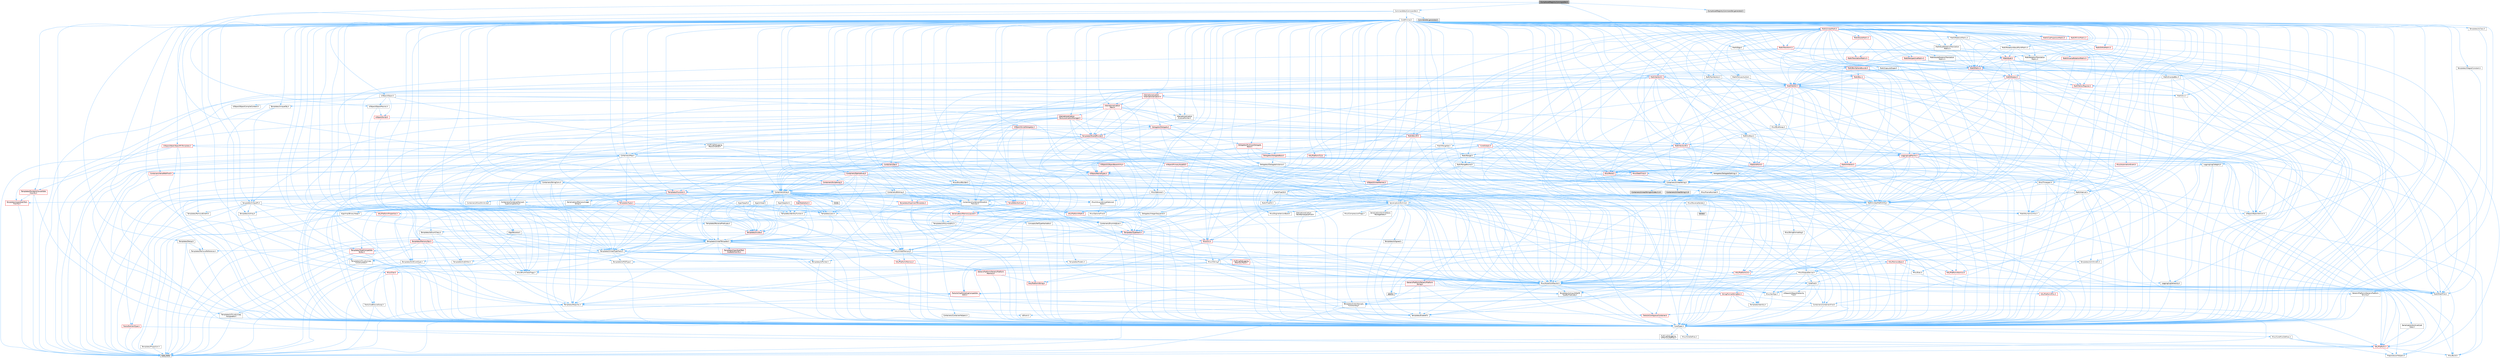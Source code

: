 digraph "DumpAssetRegistryCommandlet.h"
{
 // INTERACTIVE_SVG=YES
 // LATEX_PDF_SIZE
  bgcolor="transparent";
  edge [fontname=Helvetica,fontsize=10,labelfontname=Helvetica,labelfontsize=10];
  node [fontname=Helvetica,fontsize=10,shape=box,height=0.2,width=0.4];
  Node1 [id="Node000001",label="DumpAssetRegistryCommandlet.h",height=0.2,width=0.4,color="gray40", fillcolor="grey60", style="filled", fontcolor="black",tooltip=" "];
  Node1 -> Node2 [id="edge1_Node000001_Node000002",color="steelblue1",style="solid",tooltip=" "];
  Node2 [id="Node000002",label="Commandlets/Commandlet.h",height=0.2,width=0.4,color="grey40", fillcolor="white", style="filled",URL="$de/d76/Commandlet_8h.html",tooltip=" "];
  Node2 -> Node3 [id="edge2_Node000002_Node000003",color="steelblue1",style="solid",tooltip=" "];
  Node3 [id="Node000003",label="CoreMinimal.h",height=0.2,width=0.4,color="grey40", fillcolor="white", style="filled",URL="$d7/d67/CoreMinimal_8h.html",tooltip=" "];
  Node3 -> Node4 [id="edge3_Node000003_Node000004",color="steelblue1",style="solid",tooltip=" "];
  Node4 [id="Node000004",label="CoreTypes.h",height=0.2,width=0.4,color="grey40", fillcolor="white", style="filled",URL="$dc/dec/CoreTypes_8h.html",tooltip=" "];
  Node4 -> Node5 [id="edge4_Node000004_Node000005",color="steelblue1",style="solid",tooltip=" "];
  Node5 [id="Node000005",label="HAL/Platform.h",height=0.2,width=0.4,color="red", fillcolor="#FFF0F0", style="filled",URL="$d9/dd0/Platform_8h.html",tooltip=" "];
  Node5 -> Node6 [id="edge5_Node000005_Node000006",color="steelblue1",style="solid",tooltip=" "];
  Node6 [id="Node000006",label="Misc/Build.h",height=0.2,width=0.4,color="grey40", fillcolor="white", style="filled",URL="$d3/dbb/Build_8h.html",tooltip=" "];
  Node5 -> Node8 [id="edge6_Node000005_Node000008",color="steelblue1",style="solid",tooltip=" "];
  Node8 [id="Node000008",label="type_traits",height=0.2,width=0.4,color="grey60", fillcolor="#E0E0E0", style="filled",tooltip=" "];
  Node5 -> Node9 [id="edge7_Node000005_Node000009",color="steelblue1",style="solid",tooltip=" "];
  Node9 [id="Node000009",label="PreprocessorHelpers.h",height=0.2,width=0.4,color="grey40", fillcolor="white", style="filled",URL="$db/ddb/PreprocessorHelpers_8h.html",tooltip=" "];
  Node4 -> Node15 [id="edge8_Node000004_Node000015",color="steelblue1",style="solid",tooltip=" "];
  Node15 [id="Node000015",label="ProfilingDebugging\l/UMemoryDefines.h",height=0.2,width=0.4,color="grey40", fillcolor="white", style="filled",URL="$d2/da2/UMemoryDefines_8h.html",tooltip=" "];
  Node4 -> Node16 [id="edge9_Node000004_Node000016",color="steelblue1",style="solid",tooltip=" "];
  Node16 [id="Node000016",label="Misc/CoreMiscDefines.h",height=0.2,width=0.4,color="grey40", fillcolor="white", style="filled",URL="$da/d38/CoreMiscDefines_8h.html",tooltip=" "];
  Node16 -> Node5 [id="edge10_Node000016_Node000005",color="steelblue1",style="solid",tooltip=" "];
  Node16 -> Node9 [id="edge11_Node000016_Node000009",color="steelblue1",style="solid",tooltip=" "];
  Node4 -> Node17 [id="edge12_Node000004_Node000017",color="steelblue1",style="solid",tooltip=" "];
  Node17 [id="Node000017",label="Misc/CoreDefines.h",height=0.2,width=0.4,color="grey40", fillcolor="white", style="filled",URL="$d3/dd2/CoreDefines_8h.html",tooltip=" "];
  Node3 -> Node18 [id="edge13_Node000003_Node000018",color="steelblue1",style="solid",tooltip=" "];
  Node18 [id="Node000018",label="CoreFwd.h",height=0.2,width=0.4,color="grey40", fillcolor="white", style="filled",URL="$d1/d1e/CoreFwd_8h.html",tooltip=" "];
  Node18 -> Node4 [id="edge14_Node000018_Node000004",color="steelblue1",style="solid",tooltip=" "];
  Node18 -> Node19 [id="edge15_Node000018_Node000019",color="steelblue1",style="solid",tooltip=" "];
  Node19 [id="Node000019",label="Containers/ContainersFwd.h",height=0.2,width=0.4,color="grey40", fillcolor="white", style="filled",URL="$d4/d0a/ContainersFwd_8h.html",tooltip=" "];
  Node19 -> Node5 [id="edge16_Node000019_Node000005",color="steelblue1",style="solid",tooltip=" "];
  Node19 -> Node4 [id="edge17_Node000019_Node000004",color="steelblue1",style="solid",tooltip=" "];
  Node19 -> Node20 [id="edge18_Node000019_Node000020",color="steelblue1",style="solid",tooltip=" "];
  Node20 [id="Node000020",label="Traits/IsContiguousContainer.h",height=0.2,width=0.4,color="red", fillcolor="#FFF0F0", style="filled",URL="$d5/d3c/IsContiguousContainer_8h.html",tooltip=" "];
  Node20 -> Node4 [id="edge19_Node000020_Node000004",color="steelblue1",style="solid",tooltip=" "];
  Node18 -> Node23 [id="edge20_Node000018_Node000023",color="steelblue1",style="solid",tooltip=" "];
  Node23 [id="Node000023",label="Math/MathFwd.h",height=0.2,width=0.4,color="grey40", fillcolor="white", style="filled",URL="$d2/d10/MathFwd_8h.html",tooltip=" "];
  Node23 -> Node5 [id="edge21_Node000023_Node000005",color="steelblue1",style="solid",tooltip=" "];
  Node18 -> Node24 [id="edge22_Node000018_Node000024",color="steelblue1",style="solid",tooltip=" "];
  Node24 [id="Node000024",label="UObject/UObjectHierarchy\lFwd.h",height=0.2,width=0.4,color="grey40", fillcolor="white", style="filled",URL="$d3/d13/UObjectHierarchyFwd_8h.html",tooltip=" "];
  Node3 -> Node24 [id="edge23_Node000003_Node000024",color="steelblue1",style="solid",tooltip=" "];
  Node3 -> Node19 [id="edge24_Node000003_Node000019",color="steelblue1",style="solid",tooltip=" "];
  Node3 -> Node25 [id="edge25_Node000003_Node000025",color="steelblue1",style="solid",tooltip=" "];
  Node25 [id="Node000025",label="Misc/VarArgs.h",height=0.2,width=0.4,color="grey40", fillcolor="white", style="filled",URL="$d5/d6f/VarArgs_8h.html",tooltip=" "];
  Node25 -> Node4 [id="edge26_Node000025_Node000004",color="steelblue1",style="solid",tooltip=" "];
  Node3 -> Node26 [id="edge27_Node000003_Node000026",color="steelblue1",style="solid",tooltip=" "];
  Node26 [id="Node000026",label="Logging/LogVerbosity.h",height=0.2,width=0.4,color="grey40", fillcolor="white", style="filled",URL="$d2/d8f/LogVerbosity_8h.html",tooltip=" "];
  Node26 -> Node4 [id="edge28_Node000026_Node000004",color="steelblue1",style="solid",tooltip=" "];
  Node3 -> Node27 [id="edge29_Node000003_Node000027",color="steelblue1",style="solid",tooltip=" "];
  Node27 [id="Node000027",label="Misc/OutputDevice.h",height=0.2,width=0.4,color="grey40", fillcolor="white", style="filled",URL="$d7/d32/OutputDevice_8h.html",tooltip=" "];
  Node27 -> Node18 [id="edge30_Node000027_Node000018",color="steelblue1",style="solid",tooltip=" "];
  Node27 -> Node4 [id="edge31_Node000027_Node000004",color="steelblue1",style="solid",tooltip=" "];
  Node27 -> Node26 [id="edge32_Node000027_Node000026",color="steelblue1",style="solid",tooltip=" "];
  Node27 -> Node25 [id="edge33_Node000027_Node000025",color="steelblue1",style="solid",tooltip=" "];
  Node27 -> Node28 [id="edge34_Node000027_Node000028",color="steelblue1",style="solid",tooltip=" "];
  Node28 [id="Node000028",label="Templates/IsArrayOrRefOf\lTypeByPredicate.h",height=0.2,width=0.4,color="grey40", fillcolor="white", style="filled",URL="$d6/da1/IsArrayOrRefOfTypeByPredicate_8h.html",tooltip=" "];
  Node28 -> Node4 [id="edge35_Node000028_Node000004",color="steelblue1",style="solid",tooltip=" "];
  Node27 -> Node29 [id="edge36_Node000027_Node000029",color="steelblue1",style="solid",tooltip=" "];
  Node29 [id="Node000029",label="Templates/IsValidVariadic\lFunctionArg.h",height=0.2,width=0.4,color="grey40", fillcolor="white", style="filled",URL="$d0/dc8/IsValidVariadicFunctionArg_8h.html",tooltip=" "];
  Node29 -> Node4 [id="edge37_Node000029_Node000004",color="steelblue1",style="solid",tooltip=" "];
  Node29 -> Node30 [id="edge38_Node000029_Node000030",color="steelblue1",style="solid",tooltip=" "];
  Node30 [id="Node000030",label="IsEnum.h",height=0.2,width=0.4,color="grey40", fillcolor="white", style="filled",URL="$d4/de5/IsEnum_8h.html",tooltip=" "];
  Node29 -> Node8 [id="edge39_Node000029_Node000008",color="steelblue1",style="solid",tooltip=" "];
  Node27 -> Node31 [id="edge40_Node000027_Node000031",color="steelblue1",style="solid",tooltip=" "];
  Node31 [id="Node000031",label="Traits/IsCharEncodingCompatible\lWith.h",height=0.2,width=0.4,color="red", fillcolor="#FFF0F0", style="filled",URL="$df/dd1/IsCharEncodingCompatibleWith_8h.html",tooltip=" "];
  Node31 -> Node8 [id="edge41_Node000031_Node000008",color="steelblue1",style="solid",tooltip=" "];
  Node3 -> Node33 [id="edge42_Node000003_Node000033",color="steelblue1",style="solid",tooltip=" "];
  Node33 [id="Node000033",label="HAL/PlatformCrt.h",height=0.2,width=0.4,color="red", fillcolor="#FFF0F0", style="filled",URL="$d8/d75/PlatformCrt_8h.html",tooltip=" "];
  Node3 -> Node43 [id="edge43_Node000003_Node000043",color="steelblue1",style="solid",tooltip=" "];
  Node43 [id="Node000043",label="HAL/PlatformMisc.h",height=0.2,width=0.4,color="red", fillcolor="#FFF0F0", style="filled",URL="$d0/df5/PlatformMisc_8h.html",tooltip=" "];
  Node43 -> Node4 [id="edge44_Node000043_Node000004",color="steelblue1",style="solid",tooltip=" "];
  Node3 -> Node62 [id="edge45_Node000003_Node000062",color="steelblue1",style="solid",tooltip=" "];
  Node62 [id="Node000062",label="Misc/AssertionMacros.h",height=0.2,width=0.4,color="grey40", fillcolor="white", style="filled",URL="$d0/dfa/AssertionMacros_8h.html",tooltip=" "];
  Node62 -> Node4 [id="edge46_Node000062_Node000004",color="steelblue1",style="solid",tooltip=" "];
  Node62 -> Node5 [id="edge47_Node000062_Node000005",color="steelblue1",style="solid",tooltip=" "];
  Node62 -> Node43 [id="edge48_Node000062_Node000043",color="steelblue1",style="solid",tooltip=" "];
  Node62 -> Node9 [id="edge49_Node000062_Node000009",color="steelblue1",style="solid",tooltip=" "];
  Node62 -> Node63 [id="edge50_Node000062_Node000063",color="steelblue1",style="solid",tooltip=" "];
  Node63 [id="Node000063",label="Templates/EnableIf.h",height=0.2,width=0.4,color="grey40", fillcolor="white", style="filled",URL="$d7/d60/EnableIf_8h.html",tooltip=" "];
  Node63 -> Node4 [id="edge51_Node000063_Node000004",color="steelblue1",style="solid",tooltip=" "];
  Node62 -> Node28 [id="edge52_Node000062_Node000028",color="steelblue1",style="solid",tooltip=" "];
  Node62 -> Node29 [id="edge53_Node000062_Node000029",color="steelblue1",style="solid",tooltip=" "];
  Node62 -> Node31 [id="edge54_Node000062_Node000031",color="steelblue1",style="solid",tooltip=" "];
  Node62 -> Node25 [id="edge55_Node000062_Node000025",color="steelblue1",style="solid",tooltip=" "];
  Node62 -> Node64 [id="edge56_Node000062_Node000064",color="steelblue1",style="solid",tooltip=" "];
  Node64 [id="Node000064",label="String/FormatStringSan.h",height=0.2,width=0.4,color="red", fillcolor="#FFF0F0", style="filled",URL="$d3/d8b/FormatStringSan_8h.html",tooltip=" "];
  Node64 -> Node8 [id="edge57_Node000064_Node000008",color="steelblue1",style="solid",tooltip=" "];
  Node64 -> Node4 [id="edge58_Node000064_Node000004",color="steelblue1",style="solid",tooltip=" "];
  Node64 -> Node65 [id="edge59_Node000064_Node000065",color="steelblue1",style="solid",tooltip=" "];
  Node65 [id="Node000065",label="Templates/Requires.h",height=0.2,width=0.4,color="grey40", fillcolor="white", style="filled",URL="$dc/d96/Requires_8h.html",tooltip=" "];
  Node65 -> Node63 [id="edge60_Node000065_Node000063",color="steelblue1",style="solid",tooltip=" "];
  Node65 -> Node8 [id="edge61_Node000065_Node000008",color="steelblue1",style="solid",tooltip=" "];
  Node64 -> Node66 [id="edge62_Node000064_Node000066",color="steelblue1",style="solid",tooltip=" "];
  Node66 [id="Node000066",label="Templates/Identity.h",height=0.2,width=0.4,color="grey40", fillcolor="white", style="filled",URL="$d0/dd5/Identity_8h.html",tooltip=" "];
  Node64 -> Node29 [id="edge63_Node000064_Node000029",color="steelblue1",style="solid",tooltip=" "];
  Node64 -> Node19 [id="edge64_Node000064_Node000019",color="steelblue1",style="solid",tooltip=" "];
  Node62 -> Node70 [id="edge65_Node000062_Node000070",color="steelblue1",style="solid",tooltip=" "];
  Node70 [id="Node000070",label="atomic",height=0.2,width=0.4,color="grey60", fillcolor="#E0E0E0", style="filled",tooltip=" "];
  Node3 -> Node71 [id="edge66_Node000003_Node000071",color="steelblue1",style="solid",tooltip=" "];
  Node71 [id="Node000071",label="Templates/IsPointer.h",height=0.2,width=0.4,color="grey40", fillcolor="white", style="filled",URL="$d7/d05/IsPointer_8h.html",tooltip=" "];
  Node71 -> Node4 [id="edge67_Node000071_Node000004",color="steelblue1",style="solid",tooltip=" "];
  Node3 -> Node72 [id="edge68_Node000003_Node000072",color="steelblue1",style="solid",tooltip=" "];
  Node72 [id="Node000072",label="HAL/PlatformMemory.h",height=0.2,width=0.4,color="red", fillcolor="#FFF0F0", style="filled",URL="$de/d68/PlatformMemory_8h.html",tooltip=" "];
  Node72 -> Node4 [id="edge69_Node000072_Node000004",color="steelblue1",style="solid",tooltip=" "];
  Node72 -> Node73 [id="edge70_Node000072_Node000073",color="steelblue1",style="solid",tooltip=" "];
  Node73 [id="Node000073",label="GenericPlatform/GenericPlatform\lMemory.h",height=0.2,width=0.4,color="red", fillcolor="#FFF0F0", style="filled",URL="$dd/d22/GenericPlatformMemory_8h.html",tooltip=" "];
  Node73 -> Node18 [id="edge71_Node000073_Node000018",color="steelblue1",style="solid",tooltip=" "];
  Node73 -> Node4 [id="edge72_Node000073_Node000004",color="steelblue1",style="solid",tooltip=" "];
  Node73 -> Node74 [id="edge73_Node000073_Node000074",color="steelblue1",style="solid",tooltip=" "];
  Node74 [id="Node000074",label="HAL/PlatformString.h",height=0.2,width=0.4,color="red", fillcolor="#FFF0F0", style="filled",URL="$db/db5/PlatformString_8h.html",tooltip=" "];
  Node74 -> Node4 [id="edge74_Node000074_Node000004",color="steelblue1",style="solid",tooltip=" "];
  Node3 -> Node55 [id="edge75_Node000003_Node000055",color="steelblue1",style="solid",tooltip=" "];
  Node55 [id="Node000055",label="HAL/PlatformAtomics.h",height=0.2,width=0.4,color="red", fillcolor="#FFF0F0", style="filled",URL="$d3/d36/PlatformAtomics_8h.html",tooltip=" "];
  Node55 -> Node4 [id="edge76_Node000055_Node000004",color="steelblue1",style="solid",tooltip=" "];
  Node3 -> Node77 [id="edge77_Node000003_Node000077",color="steelblue1",style="solid",tooltip=" "];
  Node77 [id="Node000077",label="Misc/Exec.h",height=0.2,width=0.4,color="grey40", fillcolor="white", style="filled",URL="$de/ddb/Exec_8h.html",tooltip=" "];
  Node77 -> Node4 [id="edge78_Node000077_Node000004",color="steelblue1",style="solid",tooltip=" "];
  Node77 -> Node62 [id="edge79_Node000077_Node000062",color="steelblue1",style="solid",tooltip=" "];
  Node3 -> Node78 [id="edge80_Node000003_Node000078",color="steelblue1",style="solid",tooltip=" "];
  Node78 [id="Node000078",label="HAL/MemoryBase.h",height=0.2,width=0.4,color="red", fillcolor="#FFF0F0", style="filled",URL="$d6/d9f/MemoryBase_8h.html",tooltip=" "];
  Node78 -> Node4 [id="edge81_Node000078_Node000004",color="steelblue1",style="solid",tooltip=" "];
  Node78 -> Node55 [id="edge82_Node000078_Node000055",color="steelblue1",style="solid",tooltip=" "];
  Node78 -> Node33 [id="edge83_Node000078_Node000033",color="steelblue1",style="solid",tooltip=" "];
  Node78 -> Node77 [id="edge84_Node000078_Node000077",color="steelblue1",style="solid",tooltip=" "];
  Node78 -> Node27 [id="edge85_Node000078_Node000027",color="steelblue1",style="solid",tooltip=" "];
  Node3 -> Node88 [id="edge86_Node000003_Node000088",color="steelblue1",style="solid",tooltip=" "];
  Node88 [id="Node000088",label="HAL/UnrealMemory.h",height=0.2,width=0.4,color="grey40", fillcolor="white", style="filled",URL="$d9/d96/UnrealMemory_8h.html",tooltip=" "];
  Node88 -> Node4 [id="edge87_Node000088_Node000004",color="steelblue1",style="solid",tooltip=" "];
  Node88 -> Node73 [id="edge88_Node000088_Node000073",color="steelblue1",style="solid",tooltip=" "];
  Node88 -> Node78 [id="edge89_Node000088_Node000078",color="steelblue1",style="solid",tooltip=" "];
  Node88 -> Node72 [id="edge90_Node000088_Node000072",color="steelblue1",style="solid",tooltip=" "];
  Node88 -> Node89 [id="edge91_Node000088_Node000089",color="steelblue1",style="solid",tooltip=" "];
  Node89 [id="Node000089",label="ProfilingDebugging\l/MemoryTrace.h",height=0.2,width=0.4,color="red", fillcolor="#FFF0F0", style="filled",URL="$da/dd7/MemoryTrace_8h.html",tooltip=" "];
  Node89 -> Node5 [id="edge92_Node000089_Node000005",color="steelblue1",style="solid",tooltip=" "];
  Node89 -> Node50 [id="edge93_Node000089_Node000050",color="steelblue1",style="solid",tooltip=" "];
  Node50 [id="Node000050",label="Misc/EnumClassFlags.h",height=0.2,width=0.4,color="grey40", fillcolor="white", style="filled",URL="$d8/de7/EnumClassFlags_8h.html",tooltip=" "];
  Node88 -> Node71 [id="edge94_Node000088_Node000071",color="steelblue1",style="solid",tooltip=" "];
  Node3 -> Node90 [id="edge95_Node000003_Node000090",color="steelblue1",style="solid",tooltip=" "];
  Node90 [id="Node000090",label="Templates/IsArithmetic.h",height=0.2,width=0.4,color="grey40", fillcolor="white", style="filled",URL="$d2/d5d/IsArithmetic_8h.html",tooltip=" "];
  Node90 -> Node4 [id="edge96_Node000090_Node000004",color="steelblue1",style="solid",tooltip=" "];
  Node3 -> Node84 [id="edge97_Node000003_Node000084",color="steelblue1",style="solid",tooltip=" "];
  Node84 [id="Node000084",label="Templates/AndOrNot.h",height=0.2,width=0.4,color="grey40", fillcolor="white", style="filled",URL="$db/d0a/AndOrNot_8h.html",tooltip=" "];
  Node84 -> Node4 [id="edge98_Node000084_Node000004",color="steelblue1",style="solid",tooltip=" "];
  Node3 -> Node91 [id="edge99_Node000003_Node000091",color="steelblue1",style="solid",tooltip=" "];
  Node91 [id="Node000091",label="Templates/IsPODType.h",height=0.2,width=0.4,color="grey40", fillcolor="white", style="filled",URL="$d7/db1/IsPODType_8h.html",tooltip=" "];
  Node91 -> Node4 [id="edge100_Node000091_Node000004",color="steelblue1",style="solid",tooltip=" "];
  Node3 -> Node92 [id="edge101_Node000003_Node000092",color="steelblue1",style="solid",tooltip=" "];
  Node92 [id="Node000092",label="Templates/IsUECoreType.h",height=0.2,width=0.4,color="grey40", fillcolor="white", style="filled",URL="$d1/db8/IsUECoreType_8h.html",tooltip=" "];
  Node92 -> Node4 [id="edge102_Node000092_Node000004",color="steelblue1",style="solid",tooltip=" "];
  Node92 -> Node8 [id="edge103_Node000092_Node000008",color="steelblue1",style="solid",tooltip=" "];
  Node3 -> Node85 [id="edge104_Node000003_Node000085",color="steelblue1",style="solid",tooltip=" "];
  Node85 [id="Node000085",label="Templates/IsTriviallyCopy\lConstructible.h",height=0.2,width=0.4,color="grey40", fillcolor="white", style="filled",URL="$d3/d78/IsTriviallyCopyConstructible_8h.html",tooltip=" "];
  Node85 -> Node4 [id="edge105_Node000085_Node000004",color="steelblue1",style="solid",tooltip=" "];
  Node85 -> Node8 [id="edge106_Node000085_Node000008",color="steelblue1",style="solid",tooltip=" "];
  Node3 -> Node93 [id="edge107_Node000003_Node000093",color="steelblue1",style="solid",tooltip=" "];
  Node93 [id="Node000093",label="Templates/UnrealTypeTraits.h",height=0.2,width=0.4,color="grey40", fillcolor="white", style="filled",URL="$d2/d2d/UnrealTypeTraits_8h.html",tooltip=" "];
  Node93 -> Node4 [id="edge108_Node000093_Node000004",color="steelblue1",style="solid",tooltip=" "];
  Node93 -> Node71 [id="edge109_Node000093_Node000071",color="steelblue1",style="solid",tooltip=" "];
  Node93 -> Node62 [id="edge110_Node000093_Node000062",color="steelblue1",style="solid",tooltip=" "];
  Node93 -> Node84 [id="edge111_Node000093_Node000084",color="steelblue1",style="solid",tooltip=" "];
  Node93 -> Node63 [id="edge112_Node000093_Node000063",color="steelblue1",style="solid",tooltip=" "];
  Node93 -> Node90 [id="edge113_Node000093_Node000090",color="steelblue1",style="solid",tooltip=" "];
  Node93 -> Node30 [id="edge114_Node000093_Node000030",color="steelblue1",style="solid",tooltip=" "];
  Node93 -> Node94 [id="edge115_Node000093_Node000094",color="steelblue1",style="solid",tooltip=" "];
  Node94 [id="Node000094",label="Templates/Models.h",height=0.2,width=0.4,color="grey40", fillcolor="white", style="filled",URL="$d3/d0c/Models_8h.html",tooltip=" "];
  Node94 -> Node66 [id="edge116_Node000094_Node000066",color="steelblue1",style="solid",tooltip=" "];
  Node93 -> Node91 [id="edge117_Node000093_Node000091",color="steelblue1",style="solid",tooltip=" "];
  Node93 -> Node92 [id="edge118_Node000093_Node000092",color="steelblue1",style="solid",tooltip=" "];
  Node93 -> Node85 [id="edge119_Node000093_Node000085",color="steelblue1",style="solid",tooltip=" "];
  Node3 -> Node63 [id="edge120_Node000003_Node000063",color="steelblue1",style="solid",tooltip=" "];
  Node3 -> Node95 [id="edge121_Node000003_Node000095",color="steelblue1",style="solid",tooltip=" "];
  Node95 [id="Node000095",label="Templates/RemoveReference.h",height=0.2,width=0.4,color="grey40", fillcolor="white", style="filled",URL="$da/dbe/RemoveReference_8h.html",tooltip=" "];
  Node95 -> Node4 [id="edge122_Node000095_Node000004",color="steelblue1",style="solid",tooltip=" "];
  Node3 -> Node96 [id="edge123_Node000003_Node000096",color="steelblue1",style="solid",tooltip=" "];
  Node96 [id="Node000096",label="Templates/IntegralConstant.h",height=0.2,width=0.4,color="grey40", fillcolor="white", style="filled",URL="$db/d1b/IntegralConstant_8h.html",tooltip=" "];
  Node96 -> Node4 [id="edge124_Node000096_Node000004",color="steelblue1",style="solid",tooltip=" "];
  Node3 -> Node97 [id="edge125_Node000003_Node000097",color="steelblue1",style="solid",tooltip=" "];
  Node97 [id="Node000097",label="Templates/IsClass.h",height=0.2,width=0.4,color="grey40", fillcolor="white", style="filled",URL="$db/dcb/IsClass_8h.html",tooltip=" "];
  Node97 -> Node4 [id="edge126_Node000097_Node000004",color="steelblue1",style="solid",tooltip=" "];
  Node3 -> Node98 [id="edge127_Node000003_Node000098",color="steelblue1",style="solid",tooltip=" "];
  Node98 [id="Node000098",label="Templates/TypeCompatible\lBytes.h",height=0.2,width=0.4,color="red", fillcolor="#FFF0F0", style="filled",URL="$df/d0a/TypeCompatibleBytes_8h.html",tooltip=" "];
  Node98 -> Node4 [id="edge128_Node000098_Node000004",color="steelblue1",style="solid",tooltip=" "];
  Node98 -> Node8 [id="edge129_Node000098_Node000008",color="steelblue1",style="solid",tooltip=" "];
  Node3 -> Node20 [id="edge130_Node000003_Node000020",color="steelblue1",style="solid",tooltip=" "];
  Node3 -> Node99 [id="edge131_Node000003_Node000099",color="steelblue1",style="solid",tooltip=" "];
  Node99 [id="Node000099",label="Templates/UnrealTemplate.h",height=0.2,width=0.4,color="grey40", fillcolor="white", style="filled",URL="$d4/d24/UnrealTemplate_8h.html",tooltip=" "];
  Node99 -> Node4 [id="edge132_Node000099_Node000004",color="steelblue1",style="solid",tooltip=" "];
  Node99 -> Node71 [id="edge133_Node000099_Node000071",color="steelblue1",style="solid",tooltip=" "];
  Node99 -> Node88 [id="edge134_Node000099_Node000088",color="steelblue1",style="solid",tooltip=" "];
  Node99 -> Node100 [id="edge135_Node000099_Node000100",color="steelblue1",style="solid",tooltip=" "];
  Node100 [id="Node000100",label="Templates/CopyQualifiers\lAndRefsFromTo.h",height=0.2,width=0.4,color="red", fillcolor="#FFF0F0", style="filled",URL="$d3/db3/CopyQualifiersAndRefsFromTo_8h.html",tooltip=" "];
  Node99 -> Node93 [id="edge136_Node000099_Node000093",color="steelblue1",style="solid",tooltip=" "];
  Node99 -> Node95 [id="edge137_Node000099_Node000095",color="steelblue1",style="solid",tooltip=" "];
  Node99 -> Node65 [id="edge138_Node000099_Node000065",color="steelblue1",style="solid",tooltip=" "];
  Node99 -> Node98 [id="edge139_Node000099_Node000098",color="steelblue1",style="solid",tooltip=" "];
  Node99 -> Node66 [id="edge140_Node000099_Node000066",color="steelblue1",style="solid",tooltip=" "];
  Node99 -> Node20 [id="edge141_Node000099_Node000020",color="steelblue1",style="solid",tooltip=" "];
  Node99 -> Node102 [id="edge142_Node000099_Node000102",color="steelblue1",style="solid",tooltip=" "];
  Node102 [id="Node000102",label="Traits/UseBitwiseSwap.h",height=0.2,width=0.4,color="grey40", fillcolor="white", style="filled",URL="$db/df3/UseBitwiseSwap_8h.html",tooltip=" "];
  Node102 -> Node4 [id="edge143_Node000102_Node000004",color="steelblue1",style="solid",tooltip=" "];
  Node102 -> Node8 [id="edge144_Node000102_Node000008",color="steelblue1",style="solid",tooltip=" "];
  Node99 -> Node8 [id="edge145_Node000099_Node000008",color="steelblue1",style="solid",tooltip=" "];
  Node3 -> Node48 [id="edge146_Node000003_Node000048",color="steelblue1",style="solid",tooltip=" "];
  Node48 [id="Node000048",label="Math/NumericLimits.h",height=0.2,width=0.4,color="grey40", fillcolor="white", style="filled",URL="$df/d1b/NumericLimits_8h.html",tooltip=" "];
  Node48 -> Node4 [id="edge147_Node000048_Node000004",color="steelblue1",style="solid",tooltip=" "];
  Node3 -> Node103 [id="edge148_Node000003_Node000103",color="steelblue1",style="solid",tooltip=" "];
  Node103 [id="Node000103",label="HAL/PlatformMath.h",height=0.2,width=0.4,color="red", fillcolor="#FFF0F0", style="filled",URL="$dc/d53/PlatformMath_8h.html",tooltip=" "];
  Node103 -> Node4 [id="edge149_Node000103_Node000004",color="steelblue1",style="solid",tooltip=" "];
  Node3 -> Node86 [id="edge150_Node000003_Node000086",color="steelblue1",style="solid",tooltip=" "];
  Node86 [id="Node000086",label="Templates/IsTriviallyCopy\lAssignable.h",height=0.2,width=0.4,color="grey40", fillcolor="white", style="filled",URL="$d2/df2/IsTriviallyCopyAssignable_8h.html",tooltip=" "];
  Node86 -> Node4 [id="edge151_Node000086_Node000004",color="steelblue1",style="solid",tooltip=" "];
  Node86 -> Node8 [id="edge152_Node000086_Node000008",color="steelblue1",style="solid",tooltip=" "];
  Node3 -> Node111 [id="edge153_Node000003_Node000111",color="steelblue1",style="solid",tooltip=" "];
  Node111 [id="Node000111",label="Templates/MemoryOps.h",height=0.2,width=0.4,color="red", fillcolor="#FFF0F0", style="filled",URL="$db/dea/MemoryOps_8h.html",tooltip=" "];
  Node111 -> Node4 [id="edge154_Node000111_Node000004",color="steelblue1",style="solid",tooltip=" "];
  Node111 -> Node88 [id="edge155_Node000111_Node000088",color="steelblue1",style="solid",tooltip=" "];
  Node111 -> Node86 [id="edge156_Node000111_Node000086",color="steelblue1",style="solid",tooltip=" "];
  Node111 -> Node85 [id="edge157_Node000111_Node000085",color="steelblue1",style="solid",tooltip=" "];
  Node111 -> Node65 [id="edge158_Node000111_Node000065",color="steelblue1",style="solid",tooltip=" "];
  Node111 -> Node93 [id="edge159_Node000111_Node000093",color="steelblue1",style="solid",tooltip=" "];
  Node111 -> Node102 [id="edge160_Node000111_Node000102",color="steelblue1",style="solid",tooltip=" "];
  Node111 -> Node8 [id="edge161_Node000111_Node000008",color="steelblue1",style="solid",tooltip=" "];
  Node3 -> Node112 [id="edge162_Node000003_Node000112",color="steelblue1",style="solid",tooltip=" "];
  Node112 [id="Node000112",label="Containers/ContainerAllocation\lPolicies.h",height=0.2,width=0.4,color="grey40", fillcolor="white", style="filled",URL="$d7/dff/ContainerAllocationPolicies_8h.html",tooltip=" "];
  Node112 -> Node4 [id="edge163_Node000112_Node000004",color="steelblue1",style="solid",tooltip=" "];
  Node112 -> Node113 [id="edge164_Node000112_Node000113",color="steelblue1",style="solid",tooltip=" "];
  Node113 [id="Node000113",label="Containers/ContainerHelpers.h",height=0.2,width=0.4,color="grey40", fillcolor="white", style="filled",URL="$d7/d33/ContainerHelpers_8h.html",tooltip=" "];
  Node113 -> Node4 [id="edge165_Node000113_Node000004",color="steelblue1",style="solid",tooltip=" "];
  Node112 -> Node112 [id="edge166_Node000112_Node000112",color="steelblue1",style="solid",tooltip=" "];
  Node112 -> Node103 [id="edge167_Node000112_Node000103",color="steelblue1",style="solid",tooltip=" "];
  Node112 -> Node88 [id="edge168_Node000112_Node000088",color="steelblue1",style="solid",tooltip=" "];
  Node112 -> Node48 [id="edge169_Node000112_Node000048",color="steelblue1",style="solid",tooltip=" "];
  Node112 -> Node62 [id="edge170_Node000112_Node000062",color="steelblue1",style="solid",tooltip=" "];
  Node112 -> Node114 [id="edge171_Node000112_Node000114",color="steelblue1",style="solid",tooltip=" "];
  Node114 [id="Node000114",label="Templates/IsPolymorphic.h",height=0.2,width=0.4,color="grey40", fillcolor="white", style="filled",URL="$dc/d20/IsPolymorphic_8h.html",tooltip=" "];
  Node112 -> Node111 [id="edge172_Node000112_Node000111",color="steelblue1",style="solid",tooltip=" "];
  Node112 -> Node98 [id="edge173_Node000112_Node000098",color="steelblue1",style="solid",tooltip=" "];
  Node112 -> Node8 [id="edge174_Node000112_Node000008",color="steelblue1",style="solid",tooltip=" "];
  Node3 -> Node115 [id="edge175_Node000003_Node000115",color="steelblue1",style="solid",tooltip=" "];
  Node115 [id="Node000115",label="Templates/IsEnumClass.h",height=0.2,width=0.4,color="grey40", fillcolor="white", style="filled",URL="$d7/d15/IsEnumClass_8h.html",tooltip=" "];
  Node115 -> Node4 [id="edge176_Node000115_Node000004",color="steelblue1",style="solid",tooltip=" "];
  Node115 -> Node84 [id="edge177_Node000115_Node000084",color="steelblue1",style="solid",tooltip=" "];
  Node3 -> Node116 [id="edge178_Node000003_Node000116",color="steelblue1",style="solid",tooltip=" "];
  Node116 [id="Node000116",label="HAL/PlatformProperties.h",height=0.2,width=0.4,color="red", fillcolor="#FFF0F0", style="filled",URL="$d9/db0/PlatformProperties_8h.html",tooltip=" "];
  Node116 -> Node4 [id="edge179_Node000116_Node000004",color="steelblue1",style="solid",tooltip=" "];
  Node3 -> Node119 [id="edge180_Node000003_Node000119",color="steelblue1",style="solid",tooltip=" "];
  Node119 [id="Node000119",label="Misc/EngineVersionBase.h",height=0.2,width=0.4,color="grey40", fillcolor="white", style="filled",URL="$d5/d2b/EngineVersionBase_8h.html",tooltip=" "];
  Node119 -> Node4 [id="edge181_Node000119_Node000004",color="steelblue1",style="solid",tooltip=" "];
  Node3 -> Node120 [id="edge182_Node000003_Node000120",color="steelblue1",style="solid",tooltip=" "];
  Node120 [id="Node000120",label="Internationalization\l/TextNamespaceFwd.h",height=0.2,width=0.4,color="grey40", fillcolor="white", style="filled",URL="$d8/d97/TextNamespaceFwd_8h.html",tooltip=" "];
  Node120 -> Node4 [id="edge183_Node000120_Node000004",color="steelblue1",style="solid",tooltip=" "];
  Node3 -> Node121 [id="edge184_Node000003_Node000121",color="steelblue1",style="solid",tooltip=" "];
  Node121 [id="Node000121",label="Serialization/Archive.h",height=0.2,width=0.4,color="grey40", fillcolor="white", style="filled",URL="$d7/d3b/Archive_8h.html",tooltip=" "];
  Node121 -> Node18 [id="edge185_Node000121_Node000018",color="steelblue1",style="solid",tooltip=" "];
  Node121 -> Node4 [id="edge186_Node000121_Node000004",color="steelblue1",style="solid",tooltip=" "];
  Node121 -> Node116 [id="edge187_Node000121_Node000116",color="steelblue1",style="solid",tooltip=" "];
  Node121 -> Node120 [id="edge188_Node000121_Node000120",color="steelblue1",style="solid",tooltip=" "];
  Node121 -> Node23 [id="edge189_Node000121_Node000023",color="steelblue1",style="solid",tooltip=" "];
  Node121 -> Node62 [id="edge190_Node000121_Node000062",color="steelblue1",style="solid",tooltip=" "];
  Node121 -> Node6 [id="edge191_Node000121_Node000006",color="steelblue1",style="solid",tooltip=" "];
  Node121 -> Node49 [id="edge192_Node000121_Node000049",color="steelblue1",style="solid",tooltip=" "];
  Node49 [id="Node000049",label="Misc/CompressionFlags.h",height=0.2,width=0.4,color="grey40", fillcolor="white", style="filled",URL="$d9/d76/CompressionFlags_8h.html",tooltip=" "];
  Node121 -> Node119 [id="edge193_Node000121_Node000119",color="steelblue1",style="solid",tooltip=" "];
  Node121 -> Node25 [id="edge194_Node000121_Node000025",color="steelblue1",style="solid",tooltip=" "];
  Node121 -> Node122 [id="edge195_Node000121_Node000122",color="steelblue1",style="solid",tooltip=" "];
  Node122 [id="Node000122",label="Serialization/ArchiveCook\lData.h",height=0.2,width=0.4,color="grey40", fillcolor="white", style="filled",URL="$dc/db6/ArchiveCookData_8h.html",tooltip=" "];
  Node122 -> Node5 [id="edge196_Node000122_Node000005",color="steelblue1",style="solid",tooltip=" "];
  Node121 -> Node123 [id="edge197_Node000121_Node000123",color="steelblue1",style="solid",tooltip=" "];
  Node123 [id="Node000123",label="Serialization/ArchiveSave\lPackageData.h",height=0.2,width=0.4,color="grey40", fillcolor="white", style="filled",URL="$d1/d37/ArchiveSavePackageData_8h.html",tooltip=" "];
  Node121 -> Node63 [id="edge198_Node000121_Node000063",color="steelblue1",style="solid",tooltip=" "];
  Node121 -> Node28 [id="edge199_Node000121_Node000028",color="steelblue1",style="solid",tooltip=" "];
  Node121 -> Node115 [id="edge200_Node000121_Node000115",color="steelblue1",style="solid",tooltip=" "];
  Node121 -> Node108 [id="edge201_Node000121_Node000108",color="steelblue1",style="solid",tooltip=" "];
  Node108 [id="Node000108",label="Templates/IsSigned.h",height=0.2,width=0.4,color="grey40", fillcolor="white", style="filled",URL="$d8/dd8/IsSigned_8h.html",tooltip=" "];
  Node108 -> Node4 [id="edge202_Node000108_Node000004",color="steelblue1",style="solid",tooltip=" "];
  Node121 -> Node29 [id="edge203_Node000121_Node000029",color="steelblue1",style="solid",tooltip=" "];
  Node121 -> Node99 [id="edge204_Node000121_Node000099",color="steelblue1",style="solid",tooltip=" "];
  Node121 -> Node31 [id="edge205_Node000121_Node000031",color="steelblue1",style="solid",tooltip=" "];
  Node121 -> Node124 [id="edge206_Node000121_Node000124",color="steelblue1",style="solid",tooltip=" "];
  Node124 [id="Node000124",label="UObject/ObjectVersion.h",height=0.2,width=0.4,color="grey40", fillcolor="white", style="filled",URL="$da/d63/ObjectVersion_8h.html",tooltip=" "];
  Node124 -> Node4 [id="edge207_Node000124_Node000004",color="steelblue1",style="solid",tooltip=" "];
  Node3 -> Node125 [id="edge208_Node000003_Node000125",color="steelblue1",style="solid",tooltip=" "];
  Node125 [id="Node000125",label="Templates/Less.h",height=0.2,width=0.4,color="grey40", fillcolor="white", style="filled",URL="$de/dc8/Less_8h.html",tooltip=" "];
  Node125 -> Node4 [id="edge209_Node000125_Node000004",color="steelblue1",style="solid",tooltip=" "];
  Node125 -> Node99 [id="edge210_Node000125_Node000099",color="steelblue1",style="solid",tooltip=" "];
  Node3 -> Node126 [id="edge211_Node000003_Node000126",color="steelblue1",style="solid",tooltip=" "];
  Node126 [id="Node000126",label="Templates/Sorting.h",height=0.2,width=0.4,color="red", fillcolor="#FFF0F0", style="filled",URL="$d3/d9e/Sorting_8h.html",tooltip=" "];
  Node126 -> Node4 [id="edge212_Node000126_Node000004",color="steelblue1",style="solid",tooltip=" "];
  Node126 -> Node103 [id="edge213_Node000126_Node000103",color="steelblue1",style="solid",tooltip=" "];
  Node126 -> Node125 [id="edge214_Node000126_Node000125",color="steelblue1",style="solid",tooltip=" "];
  Node3 -> Node137 [id="edge215_Node000003_Node000137",color="steelblue1",style="solid",tooltip=" "];
  Node137 [id="Node000137",label="Misc/Char.h",height=0.2,width=0.4,color="red", fillcolor="#FFF0F0", style="filled",URL="$d0/d58/Char_8h.html",tooltip=" "];
  Node137 -> Node4 [id="edge216_Node000137_Node000004",color="steelblue1",style="solid",tooltip=" "];
  Node137 -> Node8 [id="edge217_Node000137_Node000008",color="steelblue1",style="solid",tooltip=" "];
  Node3 -> Node140 [id="edge218_Node000003_Node000140",color="steelblue1",style="solid",tooltip=" "];
  Node140 [id="Node000140",label="GenericPlatform/GenericPlatform\lStricmp.h",height=0.2,width=0.4,color="grey40", fillcolor="white", style="filled",URL="$d2/d86/GenericPlatformStricmp_8h.html",tooltip=" "];
  Node140 -> Node4 [id="edge219_Node000140_Node000004",color="steelblue1",style="solid",tooltip=" "];
  Node3 -> Node141 [id="edge220_Node000003_Node000141",color="steelblue1",style="solid",tooltip=" "];
  Node141 [id="Node000141",label="GenericPlatform/GenericPlatform\lString.h",height=0.2,width=0.4,color="red", fillcolor="#FFF0F0", style="filled",URL="$dd/d20/GenericPlatformString_8h.html",tooltip=" "];
  Node141 -> Node4 [id="edge221_Node000141_Node000004",color="steelblue1",style="solid",tooltip=" "];
  Node141 -> Node140 [id="edge222_Node000141_Node000140",color="steelblue1",style="solid",tooltip=" "];
  Node141 -> Node63 [id="edge223_Node000141_Node000063",color="steelblue1",style="solid",tooltip=" "];
  Node141 -> Node31 [id="edge224_Node000141_Node000031",color="steelblue1",style="solid",tooltip=" "];
  Node141 -> Node8 [id="edge225_Node000141_Node000008",color="steelblue1",style="solid",tooltip=" "];
  Node3 -> Node74 [id="edge226_Node000003_Node000074",color="steelblue1",style="solid",tooltip=" "];
  Node3 -> Node144 [id="edge227_Node000003_Node000144",color="steelblue1",style="solid",tooltip=" "];
  Node144 [id="Node000144",label="Misc/CString.h",height=0.2,width=0.4,color="grey40", fillcolor="white", style="filled",URL="$d2/d49/CString_8h.html",tooltip=" "];
  Node144 -> Node4 [id="edge228_Node000144_Node000004",color="steelblue1",style="solid",tooltip=" "];
  Node144 -> Node33 [id="edge229_Node000144_Node000033",color="steelblue1",style="solid",tooltip=" "];
  Node144 -> Node74 [id="edge230_Node000144_Node000074",color="steelblue1",style="solid",tooltip=" "];
  Node144 -> Node62 [id="edge231_Node000144_Node000062",color="steelblue1",style="solid",tooltip=" "];
  Node144 -> Node137 [id="edge232_Node000144_Node000137",color="steelblue1",style="solid",tooltip=" "];
  Node144 -> Node25 [id="edge233_Node000144_Node000025",color="steelblue1",style="solid",tooltip=" "];
  Node144 -> Node28 [id="edge234_Node000144_Node000028",color="steelblue1",style="solid",tooltip=" "];
  Node144 -> Node29 [id="edge235_Node000144_Node000029",color="steelblue1",style="solid",tooltip=" "];
  Node144 -> Node31 [id="edge236_Node000144_Node000031",color="steelblue1",style="solid",tooltip=" "];
  Node3 -> Node145 [id="edge237_Node000003_Node000145",color="steelblue1",style="solid",tooltip=" "];
  Node145 [id="Node000145",label="Misc/Crc.h",height=0.2,width=0.4,color="red", fillcolor="#FFF0F0", style="filled",URL="$d4/dd2/Crc_8h.html",tooltip=" "];
  Node145 -> Node4 [id="edge238_Node000145_Node000004",color="steelblue1",style="solid",tooltip=" "];
  Node145 -> Node74 [id="edge239_Node000145_Node000074",color="steelblue1",style="solid",tooltip=" "];
  Node145 -> Node62 [id="edge240_Node000145_Node000062",color="steelblue1",style="solid",tooltip=" "];
  Node145 -> Node144 [id="edge241_Node000145_Node000144",color="steelblue1",style="solid",tooltip=" "];
  Node145 -> Node137 [id="edge242_Node000145_Node000137",color="steelblue1",style="solid",tooltip=" "];
  Node145 -> Node93 [id="edge243_Node000145_Node000093",color="steelblue1",style="solid",tooltip=" "];
  Node3 -> Node136 [id="edge244_Node000003_Node000136",color="steelblue1",style="solid",tooltip=" "];
  Node136 [id="Node000136",label="Math/UnrealMathUtility.h",height=0.2,width=0.4,color="grey40", fillcolor="white", style="filled",URL="$db/db8/UnrealMathUtility_8h.html",tooltip=" "];
  Node136 -> Node4 [id="edge245_Node000136_Node000004",color="steelblue1",style="solid",tooltip=" "];
  Node136 -> Node62 [id="edge246_Node000136_Node000062",color="steelblue1",style="solid",tooltip=" "];
  Node136 -> Node103 [id="edge247_Node000136_Node000103",color="steelblue1",style="solid",tooltip=" "];
  Node136 -> Node23 [id="edge248_Node000136_Node000023",color="steelblue1",style="solid",tooltip=" "];
  Node136 -> Node66 [id="edge249_Node000136_Node000066",color="steelblue1",style="solid",tooltip=" "];
  Node136 -> Node65 [id="edge250_Node000136_Node000065",color="steelblue1",style="solid",tooltip=" "];
  Node3 -> Node146 [id="edge251_Node000003_Node000146",color="steelblue1",style="solid",tooltip=" "];
  Node146 [id="Node000146",label="Containers/UnrealString.h",height=0.2,width=0.4,color="grey40", fillcolor="white", style="filled",URL="$d5/dba/UnrealString_8h.html",tooltip=" "];
  Node146 -> Node147 [id="edge252_Node000146_Node000147",color="steelblue1",style="solid",tooltip=" "];
  Node147 [id="Node000147",label="Containers/UnrealStringIncludes.h.inl",height=0.2,width=0.4,color="grey60", fillcolor="#E0E0E0", style="filled",tooltip=" "];
  Node146 -> Node148 [id="edge253_Node000146_Node000148",color="steelblue1",style="solid",tooltip=" "];
  Node148 [id="Node000148",label="Containers/UnrealString.h.inl",height=0.2,width=0.4,color="grey60", fillcolor="#E0E0E0", style="filled",tooltip=" "];
  Node146 -> Node149 [id="edge254_Node000146_Node000149",color="steelblue1",style="solid",tooltip=" "];
  Node149 [id="Node000149",label="Misc/StringFormatArg.h",height=0.2,width=0.4,color="grey40", fillcolor="white", style="filled",URL="$d2/d16/StringFormatArg_8h.html",tooltip=" "];
  Node149 -> Node19 [id="edge255_Node000149_Node000019",color="steelblue1",style="solid",tooltip=" "];
  Node3 -> Node150 [id="edge256_Node000003_Node000150",color="steelblue1",style="solid",tooltip=" "];
  Node150 [id="Node000150",label="Containers/Array.h",height=0.2,width=0.4,color="grey40", fillcolor="white", style="filled",URL="$df/dd0/Array_8h.html",tooltip=" "];
  Node150 -> Node4 [id="edge257_Node000150_Node000004",color="steelblue1",style="solid",tooltip=" "];
  Node150 -> Node62 [id="edge258_Node000150_Node000062",color="steelblue1",style="solid",tooltip=" "];
  Node150 -> Node151 [id="edge259_Node000150_Node000151",color="steelblue1",style="solid",tooltip=" "];
  Node151 [id="Node000151",label="Misc/IntrusiveUnsetOptional\lState.h",height=0.2,width=0.4,color="grey40", fillcolor="white", style="filled",URL="$d2/d0a/IntrusiveUnsetOptionalState_8h.html",tooltip=" "];
  Node151 -> Node152 [id="edge260_Node000151_Node000152",color="steelblue1",style="solid",tooltip=" "];
  Node152 [id="Node000152",label="Misc/OptionalFwd.h",height=0.2,width=0.4,color="grey40", fillcolor="white", style="filled",URL="$dc/d50/OptionalFwd_8h.html",tooltip=" "];
  Node150 -> Node153 [id="edge261_Node000150_Node000153",color="steelblue1",style="solid",tooltip=" "];
  Node153 [id="Node000153",label="Misc/ReverseIterate.h",height=0.2,width=0.4,color="grey40", fillcolor="white", style="filled",URL="$db/de3/ReverseIterate_8h.html",tooltip=" "];
  Node153 -> Node5 [id="edge262_Node000153_Node000005",color="steelblue1",style="solid",tooltip=" "];
  Node153 -> Node154 [id="edge263_Node000153_Node000154",color="steelblue1",style="solid",tooltip=" "];
  Node154 [id="Node000154",label="iterator",height=0.2,width=0.4,color="grey60", fillcolor="#E0E0E0", style="filled",tooltip=" "];
  Node150 -> Node88 [id="edge264_Node000150_Node000088",color="steelblue1",style="solid",tooltip=" "];
  Node150 -> Node93 [id="edge265_Node000150_Node000093",color="steelblue1",style="solid",tooltip=" "];
  Node150 -> Node99 [id="edge266_Node000150_Node000099",color="steelblue1",style="solid",tooltip=" "];
  Node150 -> Node155 [id="edge267_Node000150_Node000155",color="steelblue1",style="solid",tooltip=" "];
  Node155 [id="Node000155",label="Containers/AllowShrinking.h",height=0.2,width=0.4,color="grey40", fillcolor="white", style="filled",URL="$d7/d1a/AllowShrinking_8h.html",tooltip=" "];
  Node155 -> Node4 [id="edge268_Node000155_Node000004",color="steelblue1",style="solid",tooltip=" "];
  Node150 -> Node112 [id="edge269_Node000150_Node000112",color="steelblue1",style="solid",tooltip=" "];
  Node150 -> Node156 [id="edge270_Node000150_Node000156",color="steelblue1",style="solid",tooltip=" "];
  Node156 [id="Node000156",label="Containers/ContainerElement\lTypeCompatibility.h",height=0.2,width=0.4,color="grey40", fillcolor="white", style="filled",URL="$df/ddf/ContainerElementTypeCompatibility_8h.html",tooltip=" "];
  Node156 -> Node4 [id="edge271_Node000156_Node000004",color="steelblue1",style="solid",tooltip=" "];
  Node156 -> Node93 [id="edge272_Node000156_Node000093",color="steelblue1",style="solid",tooltip=" "];
  Node150 -> Node121 [id="edge273_Node000150_Node000121",color="steelblue1",style="solid",tooltip=" "];
  Node150 -> Node157 [id="edge274_Node000150_Node000157",color="steelblue1",style="solid",tooltip=" "];
  Node157 [id="Node000157",label="Serialization/MemoryImage\lWriter.h",height=0.2,width=0.4,color="grey40", fillcolor="white", style="filled",URL="$d0/d08/MemoryImageWriter_8h.html",tooltip=" "];
  Node157 -> Node4 [id="edge275_Node000157_Node000004",color="steelblue1",style="solid",tooltip=" "];
  Node157 -> Node158 [id="edge276_Node000157_Node000158",color="steelblue1",style="solid",tooltip=" "];
  Node158 [id="Node000158",label="Serialization/MemoryLayout.h",height=0.2,width=0.4,color="red", fillcolor="#FFF0F0", style="filled",URL="$d7/d66/MemoryLayout_8h.html",tooltip=" "];
  Node158 -> Node161 [id="edge277_Node000158_Node000161",color="steelblue1",style="solid",tooltip=" "];
  Node161 [id="Node000161",label="Containers/EnumAsByte.h",height=0.2,width=0.4,color="grey40", fillcolor="white", style="filled",URL="$d6/d9a/EnumAsByte_8h.html",tooltip=" "];
  Node161 -> Node4 [id="edge278_Node000161_Node000004",color="steelblue1",style="solid",tooltip=" "];
  Node161 -> Node91 [id="edge279_Node000161_Node000091",color="steelblue1",style="solid",tooltip=" "];
  Node161 -> Node162 [id="edge280_Node000161_Node000162",color="steelblue1",style="solid",tooltip=" "];
  Node162 [id="Node000162",label="Templates/TypeHash.h",height=0.2,width=0.4,color="red", fillcolor="#FFF0F0", style="filled",URL="$d1/d62/TypeHash_8h.html",tooltip=" "];
  Node162 -> Node4 [id="edge281_Node000162_Node000004",color="steelblue1",style="solid",tooltip=" "];
  Node162 -> Node65 [id="edge282_Node000162_Node000065",color="steelblue1",style="solid",tooltip=" "];
  Node162 -> Node145 [id="edge283_Node000162_Node000145",color="steelblue1",style="solid",tooltip=" "];
  Node162 -> Node8 [id="edge284_Node000162_Node000008",color="steelblue1",style="solid",tooltip=" "];
  Node158 -> Node88 [id="edge285_Node000158_Node000088",color="steelblue1",style="solid",tooltip=" "];
  Node158 -> Node63 [id="edge286_Node000158_Node000063",color="steelblue1",style="solid",tooltip=" "];
  Node158 -> Node114 [id="edge287_Node000158_Node000114",color="steelblue1",style="solid",tooltip=" "];
  Node158 -> Node94 [id="edge288_Node000158_Node000094",color="steelblue1",style="solid",tooltip=" "];
  Node158 -> Node99 [id="edge289_Node000158_Node000099",color="steelblue1",style="solid",tooltip=" "];
  Node150 -> Node166 [id="edge290_Node000150_Node000166",color="steelblue1",style="solid",tooltip=" "];
  Node166 [id="Node000166",label="Algo/Heapify.h",height=0.2,width=0.4,color="grey40", fillcolor="white", style="filled",URL="$d0/d2a/Heapify_8h.html",tooltip=" "];
  Node166 -> Node133 [id="edge291_Node000166_Node000133",color="steelblue1",style="solid",tooltip=" "];
  Node133 [id="Node000133",label="Algo/Impl/BinaryHeap.h",height=0.2,width=0.4,color="grey40", fillcolor="white", style="filled",URL="$d7/da3/Algo_2Impl_2BinaryHeap_8h.html",tooltip=" "];
  Node133 -> Node129 [id="edge292_Node000133_Node000129",color="steelblue1",style="solid",tooltip=" "];
  Node129 [id="Node000129",label="Templates/Invoke.h",height=0.2,width=0.4,color="red", fillcolor="#FFF0F0", style="filled",URL="$d7/deb/Invoke_8h.html",tooltip=" "];
  Node129 -> Node4 [id="edge293_Node000129_Node000004",color="steelblue1",style="solid",tooltip=" "];
  Node129 -> Node99 [id="edge294_Node000129_Node000099",color="steelblue1",style="solid",tooltip=" "];
  Node129 -> Node8 [id="edge295_Node000129_Node000008",color="steelblue1",style="solid",tooltip=" "];
  Node133 -> Node134 [id="edge296_Node000133_Node000134",color="steelblue1",style="solid",tooltip=" "];
  Node134 [id="Node000134",label="Templates/Projection.h",height=0.2,width=0.4,color="grey40", fillcolor="white", style="filled",URL="$d7/df0/Projection_8h.html",tooltip=" "];
  Node134 -> Node8 [id="edge297_Node000134_Node000008",color="steelblue1",style="solid",tooltip=" "];
  Node133 -> Node135 [id="edge298_Node000133_Node000135",color="steelblue1",style="solid",tooltip=" "];
  Node135 [id="Node000135",label="Templates/ReversePredicate.h",height=0.2,width=0.4,color="grey40", fillcolor="white", style="filled",URL="$d8/d28/ReversePredicate_8h.html",tooltip=" "];
  Node135 -> Node129 [id="edge299_Node000135_Node000129",color="steelblue1",style="solid",tooltip=" "];
  Node135 -> Node99 [id="edge300_Node000135_Node000099",color="steelblue1",style="solid",tooltip=" "];
  Node133 -> Node8 [id="edge301_Node000133_Node000008",color="steelblue1",style="solid",tooltip=" "];
  Node166 -> Node128 [id="edge302_Node000166_Node000128",color="steelblue1",style="solid",tooltip=" "];
  Node128 [id="Node000128",label="Templates/IdentityFunctor.h",height=0.2,width=0.4,color="grey40", fillcolor="white", style="filled",URL="$d7/d2e/IdentityFunctor_8h.html",tooltip=" "];
  Node128 -> Node5 [id="edge303_Node000128_Node000005",color="steelblue1",style="solid",tooltip=" "];
  Node166 -> Node129 [id="edge304_Node000166_Node000129",color="steelblue1",style="solid",tooltip=" "];
  Node166 -> Node125 [id="edge305_Node000166_Node000125",color="steelblue1",style="solid",tooltip=" "];
  Node166 -> Node99 [id="edge306_Node000166_Node000099",color="steelblue1",style="solid",tooltip=" "];
  Node150 -> Node167 [id="edge307_Node000150_Node000167",color="steelblue1",style="solid",tooltip=" "];
  Node167 [id="Node000167",label="Algo/HeapSort.h",height=0.2,width=0.4,color="grey40", fillcolor="white", style="filled",URL="$d3/d92/HeapSort_8h.html",tooltip=" "];
  Node167 -> Node133 [id="edge308_Node000167_Node000133",color="steelblue1",style="solid",tooltip=" "];
  Node167 -> Node128 [id="edge309_Node000167_Node000128",color="steelblue1",style="solid",tooltip=" "];
  Node167 -> Node125 [id="edge310_Node000167_Node000125",color="steelblue1",style="solid",tooltip=" "];
  Node167 -> Node99 [id="edge311_Node000167_Node000099",color="steelblue1",style="solid",tooltip=" "];
  Node150 -> Node168 [id="edge312_Node000150_Node000168",color="steelblue1",style="solid",tooltip=" "];
  Node168 [id="Node000168",label="Algo/IsHeap.h",height=0.2,width=0.4,color="grey40", fillcolor="white", style="filled",URL="$de/d32/IsHeap_8h.html",tooltip=" "];
  Node168 -> Node133 [id="edge313_Node000168_Node000133",color="steelblue1",style="solid",tooltip=" "];
  Node168 -> Node128 [id="edge314_Node000168_Node000128",color="steelblue1",style="solid",tooltip=" "];
  Node168 -> Node129 [id="edge315_Node000168_Node000129",color="steelblue1",style="solid",tooltip=" "];
  Node168 -> Node125 [id="edge316_Node000168_Node000125",color="steelblue1",style="solid",tooltip=" "];
  Node168 -> Node99 [id="edge317_Node000168_Node000099",color="steelblue1",style="solid",tooltip=" "];
  Node150 -> Node133 [id="edge318_Node000150_Node000133",color="steelblue1",style="solid",tooltip=" "];
  Node150 -> Node169 [id="edge319_Node000150_Node000169",color="steelblue1",style="solid",tooltip=" "];
  Node169 [id="Node000169",label="Algo/StableSort.h",height=0.2,width=0.4,color="red", fillcolor="#FFF0F0", style="filled",URL="$d7/d3c/StableSort_8h.html",tooltip=" "];
  Node169 -> Node128 [id="edge320_Node000169_Node000128",color="steelblue1",style="solid",tooltip=" "];
  Node169 -> Node129 [id="edge321_Node000169_Node000129",color="steelblue1",style="solid",tooltip=" "];
  Node169 -> Node125 [id="edge322_Node000169_Node000125",color="steelblue1",style="solid",tooltip=" "];
  Node169 -> Node99 [id="edge323_Node000169_Node000099",color="steelblue1",style="solid",tooltip=" "];
  Node150 -> Node171 [id="edge324_Node000150_Node000171",color="steelblue1",style="solid",tooltip=" "];
  Node171 [id="Node000171",label="Concepts/GetTypeHashable.h",height=0.2,width=0.4,color="grey40", fillcolor="white", style="filled",URL="$d3/da2/GetTypeHashable_8h.html",tooltip=" "];
  Node171 -> Node4 [id="edge325_Node000171_Node000004",color="steelblue1",style="solid",tooltip=" "];
  Node171 -> Node162 [id="edge326_Node000171_Node000162",color="steelblue1",style="solid",tooltip=" "];
  Node150 -> Node128 [id="edge327_Node000150_Node000128",color="steelblue1",style="solid",tooltip=" "];
  Node150 -> Node129 [id="edge328_Node000150_Node000129",color="steelblue1",style="solid",tooltip=" "];
  Node150 -> Node125 [id="edge329_Node000150_Node000125",color="steelblue1",style="solid",tooltip=" "];
  Node150 -> Node172 [id="edge330_Node000150_Node000172",color="steelblue1",style="solid",tooltip=" "];
  Node172 [id="Node000172",label="Templates/LosesQualifiers\lFromTo.h",height=0.2,width=0.4,color="red", fillcolor="#FFF0F0", style="filled",URL="$d2/db3/LosesQualifiersFromTo_8h.html",tooltip=" "];
  Node172 -> Node8 [id="edge331_Node000172_Node000008",color="steelblue1",style="solid",tooltip=" "];
  Node150 -> Node65 [id="edge332_Node000150_Node000065",color="steelblue1",style="solid",tooltip=" "];
  Node150 -> Node126 [id="edge333_Node000150_Node000126",color="steelblue1",style="solid",tooltip=" "];
  Node150 -> Node173 [id="edge334_Node000150_Node000173",color="steelblue1",style="solid",tooltip=" "];
  Node173 [id="Node000173",label="Templates/AlignmentTemplates.h",height=0.2,width=0.4,color="red", fillcolor="#FFF0F0", style="filled",URL="$dd/d32/AlignmentTemplates_8h.html",tooltip=" "];
  Node173 -> Node4 [id="edge335_Node000173_Node000004",color="steelblue1",style="solid",tooltip=" "];
  Node173 -> Node71 [id="edge336_Node000173_Node000071",color="steelblue1",style="solid",tooltip=" "];
  Node150 -> Node46 [id="edge337_Node000150_Node000046",color="steelblue1",style="solid",tooltip=" "];
  Node46 [id="Node000046",label="Traits/ElementType.h",height=0.2,width=0.4,color="red", fillcolor="#FFF0F0", style="filled",URL="$d5/d4f/ElementType_8h.html",tooltip=" "];
  Node46 -> Node5 [id="edge338_Node000046_Node000005",color="steelblue1",style="solid",tooltip=" "];
  Node46 -> Node8 [id="edge339_Node000046_Node000008",color="steelblue1",style="solid",tooltip=" "];
  Node150 -> Node109 [id="edge340_Node000150_Node000109",color="steelblue1",style="solid",tooltip=" "];
  Node109 [id="Node000109",label="limits",height=0.2,width=0.4,color="grey60", fillcolor="#E0E0E0", style="filled",tooltip=" "];
  Node150 -> Node8 [id="edge341_Node000150_Node000008",color="steelblue1",style="solid",tooltip=" "];
  Node3 -> Node174 [id="edge342_Node000003_Node000174",color="steelblue1",style="solid",tooltip=" "];
  Node174 [id="Node000174",label="Misc/FrameNumber.h",height=0.2,width=0.4,color="grey40", fillcolor="white", style="filled",URL="$dd/dbd/FrameNumber_8h.html",tooltip=" "];
  Node174 -> Node4 [id="edge343_Node000174_Node000004",color="steelblue1",style="solid",tooltip=" "];
  Node174 -> Node48 [id="edge344_Node000174_Node000048",color="steelblue1",style="solid",tooltip=" "];
  Node174 -> Node136 [id="edge345_Node000174_Node000136",color="steelblue1",style="solid",tooltip=" "];
  Node174 -> Node63 [id="edge346_Node000174_Node000063",color="steelblue1",style="solid",tooltip=" "];
  Node174 -> Node93 [id="edge347_Node000174_Node000093",color="steelblue1",style="solid",tooltip=" "];
  Node3 -> Node175 [id="edge348_Node000003_Node000175",color="steelblue1",style="solid",tooltip=" "];
  Node175 [id="Node000175",label="Misc/Timespan.h",height=0.2,width=0.4,color="grey40", fillcolor="white", style="filled",URL="$da/dd9/Timespan_8h.html",tooltip=" "];
  Node175 -> Node4 [id="edge349_Node000175_Node000004",color="steelblue1",style="solid",tooltip=" "];
  Node175 -> Node176 [id="edge350_Node000175_Node000176",color="steelblue1",style="solid",tooltip=" "];
  Node176 [id="Node000176",label="Math/Interval.h",height=0.2,width=0.4,color="grey40", fillcolor="white", style="filled",URL="$d1/d55/Interval_8h.html",tooltip=" "];
  Node176 -> Node4 [id="edge351_Node000176_Node000004",color="steelblue1",style="solid",tooltip=" "];
  Node176 -> Node90 [id="edge352_Node000176_Node000090",color="steelblue1",style="solid",tooltip=" "];
  Node176 -> Node93 [id="edge353_Node000176_Node000093",color="steelblue1",style="solid",tooltip=" "];
  Node176 -> Node48 [id="edge354_Node000176_Node000048",color="steelblue1",style="solid",tooltip=" "];
  Node176 -> Node136 [id="edge355_Node000176_Node000136",color="steelblue1",style="solid",tooltip=" "];
  Node175 -> Node136 [id="edge356_Node000175_Node000136",color="steelblue1",style="solid",tooltip=" "];
  Node175 -> Node62 [id="edge357_Node000175_Node000062",color="steelblue1",style="solid",tooltip=" "];
  Node3 -> Node177 [id="edge358_Node000003_Node000177",color="steelblue1",style="solid",tooltip=" "];
  Node177 [id="Node000177",label="Containers/StringConv.h",height=0.2,width=0.4,color="grey40", fillcolor="white", style="filled",URL="$d3/ddf/StringConv_8h.html",tooltip=" "];
  Node177 -> Node4 [id="edge359_Node000177_Node000004",color="steelblue1",style="solid",tooltip=" "];
  Node177 -> Node62 [id="edge360_Node000177_Node000062",color="steelblue1",style="solid",tooltip=" "];
  Node177 -> Node112 [id="edge361_Node000177_Node000112",color="steelblue1",style="solid",tooltip=" "];
  Node177 -> Node150 [id="edge362_Node000177_Node000150",color="steelblue1",style="solid",tooltip=" "];
  Node177 -> Node144 [id="edge363_Node000177_Node000144",color="steelblue1",style="solid",tooltip=" "];
  Node177 -> Node178 [id="edge364_Node000177_Node000178",color="steelblue1",style="solid",tooltip=" "];
  Node178 [id="Node000178",label="Templates/IsArray.h",height=0.2,width=0.4,color="grey40", fillcolor="white", style="filled",URL="$d8/d8d/IsArray_8h.html",tooltip=" "];
  Node178 -> Node4 [id="edge365_Node000178_Node000004",color="steelblue1",style="solid",tooltip=" "];
  Node177 -> Node99 [id="edge366_Node000177_Node000099",color="steelblue1",style="solid",tooltip=" "];
  Node177 -> Node93 [id="edge367_Node000177_Node000093",color="steelblue1",style="solid",tooltip=" "];
  Node177 -> Node46 [id="edge368_Node000177_Node000046",color="steelblue1",style="solid",tooltip=" "];
  Node177 -> Node31 [id="edge369_Node000177_Node000031",color="steelblue1",style="solid",tooltip=" "];
  Node177 -> Node20 [id="edge370_Node000177_Node000020",color="steelblue1",style="solid",tooltip=" "];
  Node177 -> Node8 [id="edge371_Node000177_Node000008",color="steelblue1",style="solid",tooltip=" "];
  Node3 -> Node179 [id="edge372_Node000003_Node000179",color="steelblue1",style="solid",tooltip=" "];
  Node179 [id="Node000179",label="UObject/UnrealNames.h",height=0.2,width=0.4,color="red", fillcolor="#FFF0F0", style="filled",URL="$d8/db1/UnrealNames_8h.html",tooltip=" "];
  Node179 -> Node4 [id="edge373_Node000179_Node000004",color="steelblue1",style="solid",tooltip=" "];
  Node3 -> Node181 [id="edge374_Node000003_Node000181",color="steelblue1",style="solid",tooltip=" "];
  Node181 [id="Node000181",label="UObject/NameTypes.h",height=0.2,width=0.4,color="red", fillcolor="#FFF0F0", style="filled",URL="$d6/d35/NameTypes_8h.html",tooltip=" "];
  Node181 -> Node4 [id="edge375_Node000181_Node000004",color="steelblue1",style="solid",tooltip=" "];
  Node181 -> Node62 [id="edge376_Node000181_Node000062",color="steelblue1",style="solid",tooltip=" "];
  Node181 -> Node88 [id="edge377_Node000181_Node000088",color="steelblue1",style="solid",tooltip=" "];
  Node181 -> Node93 [id="edge378_Node000181_Node000093",color="steelblue1",style="solid",tooltip=" "];
  Node181 -> Node99 [id="edge379_Node000181_Node000099",color="steelblue1",style="solid",tooltip=" "];
  Node181 -> Node146 [id="edge380_Node000181_Node000146",color="steelblue1",style="solid",tooltip=" "];
  Node181 -> Node177 [id="edge381_Node000181_Node000177",color="steelblue1",style="solid",tooltip=" "];
  Node181 -> Node179 [id="edge382_Node000181_Node000179",color="steelblue1",style="solid",tooltip=" "];
  Node181 -> Node158 [id="edge383_Node000181_Node000158",color="steelblue1",style="solid",tooltip=" "];
  Node181 -> Node151 [id="edge384_Node000181_Node000151",color="steelblue1",style="solid",tooltip=" "];
  Node3 -> Node189 [id="edge385_Node000003_Node000189",color="steelblue1",style="solid",tooltip=" "];
  Node189 [id="Node000189",label="Misc/Parse.h",height=0.2,width=0.4,color="red", fillcolor="#FFF0F0", style="filled",URL="$dc/d71/Parse_8h.html",tooltip=" "];
  Node189 -> Node146 [id="edge386_Node000189_Node000146",color="steelblue1",style="solid",tooltip=" "];
  Node189 -> Node4 [id="edge387_Node000189_Node000004",color="steelblue1",style="solid",tooltip=" "];
  Node189 -> Node33 [id="edge388_Node000189_Node000033",color="steelblue1",style="solid",tooltip=" "];
  Node189 -> Node6 [id="edge389_Node000189_Node000006",color="steelblue1",style="solid",tooltip=" "];
  Node189 -> Node50 [id="edge390_Node000189_Node000050",color="steelblue1",style="solid",tooltip=" "];
  Node189 -> Node190 [id="edge391_Node000189_Node000190",color="steelblue1",style="solid",tooltip=" "];
  Node190 [id="Node000190",label="Templates/Function.h",height=0.2,width=0.4,color="red", fillcolor="#FFF0F0", style="filled",URL="$df/df5/Function_8h.html",tooltip=" "];
  Node190 -> Node4 [id="edge392_Node000190_Node000004",color="steelblue1",style="solid",tooltip=" "];
  Node190 -> Node62 [id="edge393_Node000190_Node000062",color="steelblue1",style="solid",tooltip=" "];
  Node190 -> Node151 [id="edge394_Node000190_Node000151",color="steelblue1",style="solid",tooltip=" "];
  Node190 -> Node88 [id="edge395_Node000190_Node000088",color="steelblue1",style="solid",tooltip=" "];
  Node190 -> Node93 [id="edge396_Node000190_Node000093",color="steelblue1",style="solid",tooltip=" "];
  Node190 -> Node129 [id="edge397_Node000190_Node000129",color="steelblue1",style="solid",tooltip=" "];
  Node190 -> Node99 [id="edge398_Node000190_Node000099",color="steelblue1",style="solid",tooltip=" "];
  Node190 -> Node65 [id="edge399_Node000190_Node000065",color="steelblue1",style="solid",tooltip=" "];
  Node190 -> Node136 [id="edge400_Node000190_Node000136",color="steelblue1",style="solid",tooltip=" "];
  Node190 -> Node8 [id="edge401_Node000190_Node000008",color="steelblue1",style="solid",tooltip=" "];
  Node3 -> Node173 [id="edge402_Node000003_Node000173",color="steelblue1",style="solid",tooltip=" "];
  Node3 -> Node192 [id="edge403_Node000003_Node000192",color="steelblue1",style="solid",tooltip=" "];
  Node192 [id="Node000192",label="Misc/StructBuilder.h",height=0.2,width=0.4,color="grey40", fillcolor="white", style="filled",URL="$d9/db3/StructBuilder_8h.html",tooltip=" "];
  Node192 -> Node4 [id="edge404_Node000192_Node000004",color="steelblue1",style="solid",tooltip=" "];
  Node192 -> Node136 [id="edge405_Node000192_Node000136",color="steelblue1",style="solid",tooltip=" "];
  Node192 -> Node173 [id="edge406_Node000192_Node000173",color="steelblue1",style="solid",tooltip=" "];
  Node3 -> Node105 [id="edge407_Node000003_Node000105",color="steelblue1",style="solid",tooltip=" "];
  Node105 [id="Node000105",label="Templates/Decay.h",height=0.2,width=0.4,color="grey40", fillcolor="white", style="filled",URL="$dd/d0f/Decay_8h.html",tooltip=" "];
  Node105 -> Node4 [id="edge408_Node000105_Node000004",color="steelblue1",style="solid",tooltip=" "];
  Node105 -> Node95 [id="edge409_Node000105_Node000095",color="steelblue1",style="solid",tooltip=" "];
  Node105 -> Node8 [id="edge410_Node000105_Node000008",color="steelblue1",style="solid",tooltip=" "];
  Node3 -> Node193 [id="edge411_Node000003_Node000193",color="steelblue1",style="solid",tooltip=" "];
  Node193 [id="Node000193",label="Templates/PointerIsConvertible\lFromTo.h",height=0.2,width=0.4,color="red", fillcolor="#FFF0F0", style="filled",URL="$d6/d65/PointerIsConvertibleFromTo_8h.html",tooltip=" "];
  Node193 -> Node4 [id="edge412_Node000193_Node000004",color="steelblue1",style="solid",tooltip=" "];
  Node193 -> Node172 [id="edge413_Node000193_Node000172",color="steelblue1",style="solid",tooltip=" "];
  Node193 -> Node8 [id="edge414_Node000193_Node000008",color="steelblue1",style="solid",tooltip=" "];
  Node3 -> Node129 [id="edge415_Node000003_Node000129",color="steelblue1",style="solid",tooltip=" "];
  Node3 -> Node190 [id="edge416_Node000003_Node000190",color="steelblue1",style="solid",tooltip=" "];
  Node3 -> Node162 [id="edge417_Node000003_Node000162",color="steelblue1",style="solid",tooltip=" "];
  Node3 -> Node194 [id="edge418_Node000003_Node000194",color="steelblue1",style="solid",tooltip=" "];
  Node194 [id="Node000194",label="Containers/ScriptArray.h",height=0.2,width=0.4,color="red", fillcolor="#FFF0F0", style="filled",URL="$dc/daf/ScriptArray_8h.html",tooltip=" "];
  Node194 -> Node4 [id="edge419_Node000194_Node000004",color="steelblue1",style="solid",tooltip=" "];
  Node194 -> Node62 [id="edge420_Node000194_Node000062",color="steelblue1",style="solid",tooltip=" "];
  Node194 -> Node88 [id="edge421_Node000194_Node000088",color="steelblue1",style="solid",tooltip=" "];
  Node194 -> Node155 [id="edge422_Node000194_Node000155",color="steelblue1",style="solid",tooltip=" "];
  Node194 -> Node112 [id="edge423_Node000194_Node000112",color="steelblue1",style="solid",tooltip=" "];
  Node194 -> Node150 [id="edge424_Node000194_Node000150",color="steelblue1",style="solid",tooltip=" "];
  Node3 -> Node195 [id="edge425_Node000003_Node000195",color="steelblue1",style="solid",tooltip=" "];
  Node195 [id="Node000195",label="Containers/BitArray.h",height=0.2,width=0.4,color="grey40", fillcolor="white", style="filled",URL="$d1/de4/BitArray_8h.html",tooltip=" "];
  Node195 -> Node112 [id="edge426_Node000195_Node000112",color="steelblue1",style="solid",tooltip=" "];
  Node195 -> Node4 [id="edge427_Node000195_Node000004",color="steelblue1",style="solid",tooltip=" "];
  Node195 -> Node55 [id="edge428_Node000195_Node000055",color="steelblue1",style="solid",tooltip=" "];
  Node195 -> Node88 [id="edge429_Node000195_Node000088",color="steelblue1",style="solid",tooltip=" "];
  Node195 -> Node136 [id="edge430_Node000195_Node000136",color="steelblue1",style="solid",tooltip=" "];
  Node195 -> Node62 [id="edge431_Node000195_Node000062",color="steelblue1",style="solid",tooltip=" "];
  Node195 -> Node50 [id="edge432_Node000195_Node000050",color="steelblue1",style="solid",tooltip=" "];
  Node195 -> Node121 [id="edge433_Node000195_Node000121",color="steelblue1",style="solid",tooltip=" "];
  Node195 -> Node157 [id="edge434_Node000195_Node000157",color="steelblue1",style="solid",tooltip=" "];
  Node195 -> Node158 [id="edge435_Node000195_Node000158",color="steelblue1",style="solid",tooltip=" "];
  Node195 -> Node63 [id="edge436_Node000195_Node000063",color="steelblue1",style="solid",tooltip=" "];
  Node195 -> Node129 [id="edge437_Node000195_Node000129",color="steelblue1",style="solid",tooltip=" "];
  Node195 -> Node99 [id="edge438_Node000195_Node000099",color="steelblue1",style="solid",tooltip=" "];
  Node195 -> Node93 [id="edge439_Node000195_Node000093",color="steelblue1",style="solid",tooltip=" "];
  Node3 -> Node196 [id="edge440_Node000003_Node000196",color="steelblue1",style="solid",tooltip=" "];
  Node196 [id="Node000196",label="Containers/SparseArray.h",height=0.2,width=0.4,color="red", fillcolor="#FFF0F0", style="filled",URL="$d5/dbf/SparseArray_8h.html",tooltip=" "];
  Node196 -> Node4 [id="edge441_Node000196_Node000004",color="steelblue1",style="solid",tooltip=" "];
  Node196 -> Node62 [id="edge442_Node000196_Node000062",color="steelblue1",style="solid",tooltip=" "];
  Node196 -> Node88 [id="edge443_Node000196_Node000088",color="steelblue1",style="solid",tooltip=" "];
  Node196 -> Node93 [id="edge444_Node000196_Node000093",color="steelblue1",style="solid",tooltip=" "];
  Node196 -> Node99 [id="edge445_Node000196_Node000099",color="steelblue1",style="solid",tooltip=" "];
  Node196 -> Node112 [id="edge446_Node000196_Node000112",color="steelblue1",style="solid",tooltip=" "];
  Node196 -> Node125 [id="edge447_Node000196_Node000125",color="steelblue1",style="solid",tooltip=" "];
  Node196 -> Node150 [id="edge448_Node000196_Node000150",color="steelblue1",style="solid",tooltip=" "];
  Node196 -> Node136 [id="edge449_Node000196_Node000136",color="steelblue1",style="solid",tooltip=" "];
  Node196 -> Node194 [id="edge450_Node000196_Node000194",color="steelblue1",style="solid",tooltip=" "];
  Node196 -> Node195 [id="edge451_Node000196_Node000195",color="steelblue1",style="solid",tooltip=" "];
  Node196 -> Node157 [id="edge452_Node000196_Node000157",color="steelblue1",style="solid",tooltip=" "];
  Node196 -> Node146 [id="edge453_Node000196_Node000146",color="steelblue1",style="solid",tooltip=" "];
  Node196 -> Node151 [id="edge454_Node000196_Node000151",color="steelblue1",style="solid",tooltip=" "];
  Node3 -> Node212 [id="edge455_Node000003_Node000212",color="steelblue1",style="solid",tooltip=" "];
  Node212 [id="Node000212",label="Containers/Set.h",height=0.2,width=0.4,color="red", fillcolor="#FFF0F0", style="filled",URL="$d4/d45/Set_8h.html",tooltip=" "];
  Node212 -> Node112 [id="edge456_Node000212_Node000112",color="steelblue1",style="solid",tooltip=" "];
  Node212 -> Node156 [id="edge457_Node000212_Node000156",color="steelblue1",style="solid",tooltip=" "];
  Node212 -> Node196 [id="edge458_Node000212_Node000196",color="steelblue1",style="solid",tooltip=" "];
  Node212 -> Node19 [id="edge459_Node000212_Node000019",color="steelblue1",style="solid",tooltip=" "];
  Node212 -> Node136 [id="edge460_Node000212_Node000136",color="steelblue1",style="solid",tooltip=" "];
  Node212 -> Node62 [id="edge461_Node000212_Node000062",color="steelblue1",style="solid",tooltip=" "];
  Node212 -> Node192 [id="edge462_Node000212_Node000192",color="steelblue1",style="solid",tooltip=" "];
  Node212 -> Node157 [id="edge463_Node000212_Node000157",color="steelblue1",style="solid",tooltip=" "];
  Node212 -> Node190 [id="edge464_Node000212_Node000190",color="steelblue1",style="solid",tooltip=" "];
  Node212 -> Node126 [id="edge465_Node000212_Node000126",color="steelblue1",style="solid",tooltip=" "];
  Node212 -> Node162 [id="edge466_Node000212_Node000162",color="steelblue1",style="solid",tooltip=" "];
  Node212 -> Node99 [id="edge467_Node000212_Node000099",color="steelblue1",style="solid",tooltip=" "];
  Node212 -> Node8 [id="edge468_Node000212_Node000008",color="steelblue1",style="solid",tooltip=" "];
  Node3 -> Node215 [id="edge469_Node000003_Node000215",color="steelblue1",style="solid",tooltip=" "];
  Node215 [id="Node000215",label="Algo/Reverse.h",height=0.2,width=0.4,color="grey40", fillcolor="white", style="filled",URL="$d5/d93/Reverse_8h.html",tooltip=" "];
  Node215 -> Node4 [id="edge470_Node000215_Node000004",color="steelblue1",style="solid",tooltip=" "];
  Node215 -> Node99 [id="edge471_Node000215_Node000099",color="steelblue1",style="solid",tooltip=" "];
  Node3 -> Node216 [id="edge472_Node000003_Node000216",color="steelblue1",style="solid",tooltip=" "];
  Node216 [id="Node000216",label="Containers/Map.h",height=0.2,width=0.4,color="grey40", fillcolor="white", style="filled",URL="$df/d79/Map_8h.html",tooltip=" "];
  Node216 -> Node4 [id="edge473_Node000216_Node000004",color="steelblue1",style="solid",tooltip=" "];
  Node216 -> Node215 [id="edge474_Node000216_Node000215",color="steelblue1",style="solid",tooltip=" "];
  Node216 -> Node156 [id="edge475_Node000216_Node000156",color="steelblue1",style="solid",tooltip=" "];
  Node216 -> Node212 [id="edge476_Node000216_Node000212",color="steelblue1",style="solid",tooltip=" "];
  Node216 -> Node146 [id="edge477_Node000216_Node000146",color="steelblue1",style="solid",tooltip=" "];
  Node216 -> Node62 [id="edge478_Node000216_Node000062",color="steelblue1",style="solid",tooltip=" "];
  Node216 -> Node192 [id="edge479_Node000216_Node000192",color="steelblue1",style="solid",tooltip=" "];
  Node216 -> Node190 [id="edge480_Node000216_Node000190",color="steelblue1",style="solid",tooltip=" "];
  Node216 -> Node126 [id="edge481_Node000216_Node000126",color="steelblue1",style="solid",tooltip=" "];
  Node216 -> Node217 [id="edge482_Node000216_Node000217",color="steelblue1",style="solid",tooltip=" "];
  Node217 [id="Node000217",label="Templates/Tuple.h",height=0.2,width=0.4,color="red", fillcolor="#FFF0F0", style="filled",URL="$d2/d4f/Tuple_8h.html",tooltip=" "];
  Node217 -> Node4 [id="edge483_Node000217_Node000004",color="steelblue1",style="solid",tooltip=" "];
  Node217 -> Node99 [id="edge484_Node000217_Node000099",color="steelblue1",style="solid",tooltip=" "];
  Node217 -> Node218 [id="edge485_Node000217_Node000218",color="steelblue1",style="solid",tooltip=" "];
  Node218 [id="Node000218",label="Delegates/IntegerSequence.h",height=0.2,width=0.4,color="grey40", fillcolor="white", style="filled",URL="$d2/dcc/IntegerSequence_8h.html",tooltip=" "];
  Node218 -> Node4 [id="edge486_Node000218_Node000004",color="steelblue1",style="solid",tooltip=" "];
  Node217 -> Node129 [id="edge487_Node000217_Node000129",color="steelblue1",style="solid",tooltip=" "];
  Node217 -> Node158 [id="edge488_Node000217_Node000158",color="steelblue1",style="solid",tooltip=" "];
  Node217 -> Node65 [id="edge489_Node000217_Node000065",color="steelblue1",style="solid",tooltip=" "];
  Node217 -> Node162 [id="edge490_Node000217_Node000162",color="steelblue1",style="solid",tooltip=" "];
  Node217 -> Node8 [id="edge491_Node000217_Node000008",color="steelblue1",style="solid",tooltip=" "];
  Node216 -> Node99 [id="edge492_Node000216_Node000099",color="steelblue1",style="solid",tooltip=" "];
  Node216 -> Node93 [id="edge493_Node000216_Node000093",color="steelblue1",style="solid",tooltip=" "];
  Node216 -> Node8 [id="edge494_Node000216_Node000008",color="steelblue1",style="solid",tooltip=" "];
  Node3 -> Node220 [id="edge495_Node000003_Node000220",color="steelblue1",style="solid",tooltip=" "];
  Node220 [id="Node000220",label="Math/IntPoint.h",height=0.2,width=0.4,color="red", fillcolor="#FFF0F0", style="filled",URL="$d3/df7/IntPoint_8h.html",tooltip=" "];
  Node220 -> Node4 [id="edge496_Node000220_Node000004",color="steelblue1",style="solid",tooltip=" "];
  Node220 -> Node62 [id="edge497_Node000220_Node000062",color="steelblue1",style="solid",tooltip=" "];
  Node220 -> Node189 [id="edge498_Node000220_Node000189",color="steelblue1",style="solid",tooltip=" "];
  Node220 -> Node23 [id="edge499_Node000220_Node000023",color="steelblue1",style="solid",tooltip=" "];
  Node220 -> Node136 [id="edge500_Node000220_Node000136",color="steelblue1",style="solid",tooltip=" "];
  Node220 -> Node146 [id="edge501_Node000220_Node000146",color="steelblue1",style="solid",tooltip=" "];
  Node220 -> Node162 [id="edge502_Node000220_Node000162",color="steelblue1",style="solid",tooltip=" "];
  Node3 -> Node222 [id="edge503_Node000003_Node000222",color="steelblue1",style="solid",tooltip=" "];
  Node222 [id="Node000222",label="Math/IntVector.h",height=0.2,width=0.4,color="red", fillcolor="#FFF0F0", style="filled",URL="$d7/d44/IntVector_8h.html",tooltip=" "];
  Node222 -> Node4 [id="edge504_Node000222_Node000004",color="steelblue1",style="solid",tooltip=" "];
  Node222 -> Node145 [id="edge505_Node000222_Node000145",color="steelblue1",style="solid",tooltip=" "];
  Node222 -> Node189 [id="edge506_Node000222_Node000189",color="steelblue1",style="solid",tooltip=" "];
  Node222 -> Node23 [id="edge507_Node000222_Node000023",color="steelblue1",style="solid",tooltip=" "];
  Node222 -> Node136 [id="edge508_Node000222_Node000136",color="steelblue1",style="solid",tooltip=" "];
  Node222 -> Node146 [id="edge509_Node000222_Node000146",color="steelblue1",style="solid",tooltip=" "];
  Node3 -> Node223 [id="edge510_Node000003_Node000223",color="steelblue1",style="solid",tooltip=" "];
  Node223 [id="Node000223",label="Logging/LogCategory.h",height=0.2,width=0.4,color="grey40", fillcolor="white", style="filled",URL="$d9/d36/LogCategory_8h.html",tooltip=" "];
  Node223 -> Node4 [id="edge511_Node000223_Node000004",color="steelblue1",style="solid",tooltip=" "];
  Node223 -> Node26 [id="edge512_Node000223_Node000026",color="steelblue1",style="solid",tooltip=" "];
  Node223 -> Node181 [id="edge513_Node000223_Node000181",color="steelblue1",style="solid",tooltip=" "];
  Node3 -> Node224 [id="edge514_Node000003_Node000224",color="steelblue1",style="solid",tooltip=" "];
  Node224 [id="Node000224",label="Logging/LogMacros.h",height=0.2,width=0.4,color="red", fillcolor="#FFF0F0", style="filled",URL="$d0/d16/LogMacros_8h.html",tooltip=" "];
  Node224 -> Node146 [id="edge515_Node000224_Node000146",color="steelblue1",style="solid",tooltip=" "];
  Node224 -> Node4 [id="edge516_Node000224_Node000004",color="steelblue1",style="solid",tooltip=" "];
  Node224 -> Node9 [id="edge517_Node000224_Node000009",color="steelblue1",style="solid",tooltip=" "];
  Node224 -> Node223 [id="edge518_Node000224_Node000223",color="steelblue1",style="solid",tooltip=" "];
  Node224 -> Node26 [id="edge519_Node000224_Node000026",color="steelblue1",style="solid",tooltip=" "];
  Node224 -> Node62 [id="edge520_Node000224_Node000062",color="steelblue1",style="solid",tooltip=" "];
  Node224 -> Node6 [id="edge521_Node000224_Node000006",color="steelblue1",style="solid",tooltip=" "];
  Node224 -> Node25 [id="edge522_Node000224_Node000025",color="steelblue1",style="solid",tooltip=" "];
  Node224 -> Node64 [id="edge523_Node000224_Node000064",color="steelblue1",style="solid",tooltip=" "];
  Node224 -> Node63 [id="edge524_Node000224_Node000063",color="steelblue1",style="solid",tooltip=" "];
  Node224 -> Node28 [id="edge525_Node000224_Node000028",color="steelblue1",style="solid",tooltip=" "];
  Node224 -> Node29 [id="edge526_Node000224_Node000029",color="steelblue1",style="solid",tooltip=" "];
  Node224 -> Node31 [id="edge527_Node000224_Node000031",color="steelblue1",style="solid",tooltip=" "];
  Node224 -> Node8 [id="edge528_Node000224_Node000008",color="steelblue1",style="solid",tooltip=" "];
  Node3 -> Node227 [id="edge529_Node000003_Node000227",color="steelblue1",style="solid",tooltip=" "];
  Node227 [id="Node000227",label="Math/Vector2D.h",height=0.2,width=0.4,color="red", fillcolor="#FFF0F0", style="filled",URL="$d3/db0/Vector2D_8h.html",tooltip=" "];
  Node227 -> Node4 [id="edge530_Node000227_Node000004",color="steelblue1",style="solid",tooltip=" "];
  Node227 -> Node23 [id="edge531_Node000227_Node000023",color="steelblue1",style="solid",tooltip=" "];
  Node227 -> Node62 [id="edge532_Node000227_Node000062",color="steelblue1",style="solid",tooltip=" "];
  Node227 -> Node145 [id="edge533_Node000227_Node000145",color="steelblue1",style="solid",tooltip=" "];
  Node227 -> Node136 [id="edge534_Node000227_Node000136",color="steelblue1",style="solid",tooltip=" "];
  Node227 -> Node146 [id="edge535_Node000227_Node000146",color="steelblue1",style="solid",tooltip=" "];
  Node227 -> Node189 [id="edge536_Node000227_Node000189",color="steelblue1",style="solid",tooltip=" "];
  Node227 -> Node220 [id="edge537_Node000227_Node000220",color="steelblue1",style="solid",tooltip=" "];
  Node227 -> Node224 [id="edge538_Node000227_Node000224",color="steelblue1",style="solid",tooltip=" "];
  Node227 -> Node8 [id="edge539_Node000227_Node000008",color="steelblue1",style="solid",tooltip=" "];
  Node3 -> Node231 [id="edge540_Node000003_Node000231",color="steelblue1",style="solid",tooltip=" "];
  Node231 [id="Node000231",label="Math/IntRect.h",height=0.2,width=0.4,color="grey40", fillcolor="white", style="filled",URL="$d7/d53/IntRect_8h.html",tooltip=" "];
  Node231 -> Node4 [id="edge541_Node000231_Node000004",color="steelblue1",style="solid",tooltip=" "];
  Node231 -> Node23 [id="edge542_Node000231_Node000023",color="steelblue1",style="solid",tooltip=" "];
  Node231 -> Node136 [id="edge543_Node000231_Node000136",color="steelblue1",style="solid",tooltip=" "];
  Node231 -> Node146 [id="edge544_Node000231_Node000146",color="steelblue1",style="solid",tooltip=" "];
  Node231 -> Node220 [id="edge545_Node000231_Node000220",color="steelblue1",style="solid",tooltip=" "];
  Node231 -> Node227 [id="edge546_Node000231_Node000227",color="steelblue1",style="solid",tooltip=" "];
  Node3 -> Node232 [id="edge547_Node000003_Node000232",color="steelblue1",style="solid",tooltip=" "];
  Node232 [id="Node000232",label="Misc/ByteSwap.h",height=0.2,width=0.4,color="grey40", fillcolor="white", style="filled",URL="$dc/dd7/ByteSwap_8h.html",tooltip=" "];
  Node232 -> Node4 [id="edge548_Node000232_Node000004",color="steelblue1",style="solid",tooltip=" "];
  Node232 -> Node33 [id="edge549_Node000232_Node000033",color="steelblue1",style="solid",tooltip=" "];
  Node3 -> Node161 [id="edge550_Node000003_Node000161",color="steelblue1",style="solid",tooltip=" "];
  Node3 -> Node233 [id="edge551_Node000003_Node000233",color="steelblue1",style="solid",tooltip=" "];
  Node233 [id="Node000233",label="HAL/PlatformTLS.h",height=0.2,width=0.4,color="red", fillcolor="#FFF0F0", style="filled",URL="$d0/def/PlatformTLS_8h.html",tooltip=" "];
  Node233 -> Node4 [id="edge552_Node000233_Node000004",color="steelblue1",style="solid",tooltip=" "];
  Node3 -> Node236 [id="edge553_Node000003_Node000236",color="steelblue1",style="solid",tooltip=" "];
  Node236 [id="Node000236",label="CoreGlobals.h",height=0.2,width=0.4,color="red", fillcolor="#FFF0F0", style="filled",URL="$d5/d8c/CoreGlobals_8h.html",tooltip=" "];
  Node236 -> Node146 [id="edge554_Node000236_Node000146",color="steelblue1",style="solid",tooltip=" "];
  Node236 -> Node4 [id="edge555_Node000236_Node000004",color="steelblue1",style="solid",tooltip=" "];
  Node236 -> Node233 [id="edge556_Node000236_Node000233",color="steelblue1",style="solid",tooltip=" "];
  Node236 -> Node224 [id="edge557_Node000236_Node000224",color="steelblue1",style="solid",tooltip=" "];
  Node236 -> Node6 [id="edge558_Node000236_Node000006",color="steelblue1",style="solid",tooltip=" "];
  Node236 -> Node50 [id="edge559_Node000236_Node000050",color="steelblue1",style="solid",tooltip=" "];
  Node236 -> Node27 [id="edge560_Node000236_Node000027",color="steelblue1",style="solid",tooltip=" "];
  Node236 -> Node181 [id="edge561_Node000236_Node000181",color="steelblue1",style="solid",tooltip=" "];
  Node236 -> Node70 [id="edge562_Node000236_Node000070",color="steelblue1",style="solid",tooltip=" "];
  Node3 -> Node237 [id="edge563_Node000003_Node000237",color="steelblue1",style="solid",tooltip=" "];
  Node237 [id="Node000237",label="Templates/SharedPointer.h",height=0.2,width=0.4,color="red", fillcolor="#FFF0F0", style="filled",URL="$d2/d17/SharedPointer_8h.html",tooltip=" "];
  Node237 -> Node4 [id="edge564_Node000237_Node000004",color="steelblue1",style="solid",tooltip=" "];
  Node237 -> Node151 [id="edge565_Node000237_Node000151",color="steelblue1",style="solid",tooltip=" "];
  Node237 -> Node193 [id="edge566_Node000237_Node000193",color="steelblue1",style="solid",tooltip=" "];
  Node237 -> Node62 [id="edge567_Node000237_Node000062",color="steelblue1",style="solid",tooltip=" "];
  Node237 -> Node88 [id="edge568_Node000237_Node000088",color="steelblue1",style="solid",tooltip=" "];
  Node237 -> Node150 [id="edge569_Node000237_Node000150",color="steelblue1",style="solid",tooltip=" "];
  Node237 -> Node216 [id="edge570_Node000237_Node000216",color="steelblue1",style="solid",tooltip=" "];
  Node237 -> Node236 [id="edge571_Node000237_Node000236",color="steelblue1",style="solid",tooltip=" "];
  Node3 -> Node242 [id="edge572_Node000003_Node000242",color="steelblue1",style="solid",tooltip=" "];
  Node242 [id="Node000242",label="Internationalization\l/CulturePointer.h",height=0.2,width=0.4,color="grey40", fillcolor="white", style="filled",URL="$d6/dbe/CulturePointer_8h.html",tooltip=" "];
  Node242 -> Node4 [id="edge573_Node000242_Node000004",color="steelblue1",style="solid",tooltip=" "];
  Node242 -> Node237 [id="edge574_Node000242_Node000237",color="steelblue1",style="solid",tooltip=" "];
  Node3 -> Node243 [id="edge575_Node000003_Node000243",color="steelblue1",style="solid",tooltip=" "];
  Node243 [id="Node000243",label="UObject/WeakObjectPtrTemplates.h",height=0.2,width=0.4,color="red", fillcolor="#FFF0F0", style="filled",URL="$d8/d3b/WeakObjectPtrTemplates_8h.html",tooltip=" "];
  Node243 -> Node4 [id="edge576_Node000243_Node000004",color="steelblue1",style="solid",tooltip=" "];
  Node243 -> Node172 [id="edge577_Node000243_Node000172",color="steelblue1",style="solid",tooltip=" "];
  Node243 -> Node65 [id="edge578_Node000243_Node000065",color="steelblue1",style="solid",tooltip=" "];
  Node243 -> Node216 [id="edge579_Node000243_Node000216",color="steelblue1",style="solid",tooltip=" "];
  Node243 -> Node8 [id="edge580_Node000243_Node000008",color="steelblue1",style="solid",tooltip=" "];
  Node3 -> Node246 [id="edge581_Node000003_Node000246",color="steelblue1",style="solid",tooltip=" "];
  Node246 [id="Node000246",label="Delegates/DelegateSettings.h",height=0.2,width=0.4,color="grey40", fillcolor="white", style="filled",URL="$d0/d97/DelegateSettings_8h.html",tooltip=" "];
  Node246 -> Node4 [id="edge582_Node000246_Node000004",color="steelblue1",style="solid",tooltip=" "];
  Node3 -> Node247 [id="edge583_Node000003_Node000247",color="steelblue1",style="solid",tooltip=" "];
  Node247 [id="Node000247",label="Delegates/IDelegateInstance.h",height=0.2,width=0.4,color="grey40", fillcolor="white", style="filled",URL="$d2/d10/IDelegateInstance_8h.html",tooltip=" "];
  Node247 -> Node4 [id="edge584_Node000247_Node000004",color="steelblue1",style="solid",tooltip=" "];
  Node247 -> Node162 [id="edge585_Node000247_Node000162",color="steelblue1",style="solid",tooltip=" "];
  Node247 -> Node181 [id="edge586_Node000247_Node000181",color="steelblue1",style="solid",tooltip=" "];
  Node247 -> Node246 [id="edge587_Node000247_Node000246",color="steelblue1",style="solid",tooltip=" "];
  Node3 -> Node248 [id="edge588_Node000003_Node000248",color="steelblue1",style="solid",tooltip=" "];
  Node248 [id="Node000248",label="Delegates/DelegateBase.h",height=0.2,width=0.4,color="red", fillcolor="#FFF0F0", style="filled",URL="$da/d67/DelegateBase_8h.html",tooltip=" "];
  Node248 -> Node4 [id="edge589_Node000248_Node000004",color="steelblue1",style="solid",tooltip=" "];
  Node248 -> Node112 [id="edge590_Node000248_Node000112",color="steelblue1",style="solid",tooltip=" "];
  Node248 -> Node136 [id="edge591_Node000248_Node000136",color="steelblue1",style="solid",tooltip=" "];
  Node248 -> Node181 [id="edge592_Node000248_Node000181",color="steelblue1",style="solid",tooltip=" "];
  Node248 -> Node246 [id="edge593_Node000248_Node000246",color="steelblue1",style="solid",tooltip=" "];
  Node248 -> Node247 [id="edge594_Node000248_Node000247",color="steelblue1",style="solid",tooltip=" "];
  Node3 -> Node256 [id="edge595_Node000003_Node000256",color="steelblue1",style="solid",tooltip=" "];
  Node256 [id="Node000256",label="Delegates/MulticastDelegate\lBase.h",height=0.2,width=0.4,color="red", fillcolor="#FFF0F0", style="filled",URL="$db/d16/MulticastDelegateBase_8h.html",tooltip=" "];
  Node256 -> Node4 [id="edge596_Node000256_Node000004",color="steelblue1",style="solid",tooltip=" "];
  Node256 -> Node112 [id="edge597_Node000256_Node000112",color="steelblue1",style="solid",tooltip=" "];
  Node256 -> Node150 [id="edge598_Node000256_Node000150",color="steelblue1",style="solid",tooltip=" "];
  Node256 -> Node136 [id="edge599_Node000256_Node000136",color="steelblue1",style="solid",tooltip=" "];
  Node256 -> Node247 [id="edge600_Node000256_Node000247",color="steelblue1",style="solid",tooltip=" "];
  Node256 -> Node248 [id="edge601_Node000256_Node000248",color="steelblue1",style="solid",tooltip=" "];
  Node3 -> Node218 [id="edge602_Node000003_Node000218",color="steelblue1",style="solid",tooltip=" "];
  Node3 -> Node217 [id="edge603_Node000003_Node000217",color="steelblue1",style="solid",tooltip=" "];
  Node3 -> Node257 [id="edge604_Node000003_Node000257",color="steelblue1",style="solid",tooltip=" "];
  Node257 [id="Node000257",label="UObject/ScriptDelegates.h",height=0.2,width=0.4,color="red", fillcolor="#FFF0F0", style="filled",URL="$de/d81/ScriptDelegates_8h.html",tooltip=" "];
  Node257 -> Node150 [id="edge605_Node000257_Node000150",color="steelblue1",style="solid",tooltip=" "];
  Node257 -> Node112 [id="edge606_Node000257_Node000112",color="steelblue1",style="solid",tooltip=" "];
  Node257 -> Node146 [id="edge607_Node000257_Node000146",color="steelblue1",style="solid",tooltip=" "];
  Node257 -> Node62 [id="edge608_Node000257_Node000062",color="steelblue1",style="solid",tooltip=" "];
  Node257 -> Node237 [id="edge609_Node000257_Node000237",color="steelblue1",style="solid",tooltip=" "];
  Node257 -> Node162 [id="edge610_Node000257_Node000162",color="steelblue1",style="solid",tooltip=" "];
  Node257 -> Node93 [id="edge611_Node000257_Node000093",color="steelblue1",style="solid",tooltip=" "];
  Node257 -> Node181 [id="edge612_Node000257_Node000181",color="steelblue1",style="solid",tooltip=" "];
  Node3 -> Node259 [id="edge613_Node000003_Node000259",color="steelblue1",style="solid",tooltip=" "];
  Node259 [id="Node000259",label="Delegates/Delegate.h",height=0.2,width=0.4,color="red", fillcolor="#FFF0F0", style="filled",URL="$d4/d80/Delegate_8h.html",tooltip=" "];
  Node259 -> Node4 [id="edge614_Node000259_Node000004",color="steelblue1",style="solid",tooltip=" "];
  Node259 -> Node62 [id="edge615_Node000259_Node000062",color="steelblue1",style="solid",tooltip=" "];
  Node259 -> Node181 [id="edge616_Node000259_Node000181",color="steelblue1",style="solid",tooltip=" "];
  Node259 -> Node237 [id="edge617_Node000259_Node000237",color="steelblue1",style="solid",tooltip=" "];
  Node259 -> Node243 [id="edge618_Node000259_Node000243",color="steelblue1",style="solid",tooltip=" "];
  Node259 -> Node256 [id="edge619_Node000259_Node000256",color="steelblue1",style="solid",tooltip=" "];
  Node259 -> Node218 [id="edge620_Node000259_Node000218",color="steelblue1",style="solid",tooltip=" "];
  Node3 -> Node264 [id="edge621_Node000003_Node000264",color="steelblue1",style="solid",tooltip=" "];
  Node264 [id="Node000264",label="Internationalization\l/TextLocalizationManager.h",height=0.2,width=0.4,color="red", fillcolor="#FFF0F0", style="filled",URL="$d5/d2e/TextLocalizationManager_8h.html",tooltip=" "];
  Node264 -> Node150 [id="edge622_Node000264_Node000150",color="steelblue1",style="solid",tooltip=" "];
  Node264 -> Node112 [id="edge623_Node000264_Node000112",color="steelblue1",style="solid",tooltip=" "];
  Node264 -> Node216 [id="edge624_Node000264_Node000216",color="steelblue1",style="solid",tooltip=" "];
  Node264 -> Node212 [id="edge625_Node000264_Node000212",color="steelblue1",style="solid",tooltip=" "];
  Node264 -> Node146 [id="edge626_Node000264_Node000146",color="steelblue1",style="solid",tooltip=" "];
  Node264 -> Node4 [id="edge627_Node000264_Node000004",color="steelblue1",style="solid",tooltip=" "];
  Node264 -> Node259 [id="edge628_Node000264_Node000259",color="steelblue1",style="solid",tooltip=" "];
  Node264 -> Node145 [id="edge629_Node000264_Node000145",color="steelblue1",style="solid",tooltip=" "];
  Node264 -> Node50 [id="edge630_Node000264_Node000050",color="steelblue1",style="solid",tooltip=" "];
  Node264 -> Node190 [id="edge631_Node000264_Node000190",color="steelblue1",style="solid",tooltip=" "];
  Node264 -> Node237 [id="edge632_Node000264_Node000237",color="steelblue1",style="solid",tooltip=" "];
  Node264 -> Node70 [id="edge633_Node000264_Node000070",color="steelblue1",style="solid",tooltip=" "];
  Node3 -> Node205 [id="edge634_Node000003_Node000205",color="steelblue1",style="solid",tooltip=" "];
  Node205 [id="Node000205",label="Misc/Optional.h",height=0.2,width=0.4,color="grey40", fillcolor="white", style="filled",URL="$d2/dae/Optional_8h.html",tooltip=" "];
  Node205 -> Node4 [id="edge635_Node000205_Node000004",color="steelblue1",style="solid",tooltip=" "];
  Node205 -> Node62 [id="edge636_Node000205_Node000062",color="steelblue1",style="solid",tooltip=" "];
  Node205 -> Node151 [id="edge637_Node000205_Node000151",color="steelblue1",style="solid",tooltip=" "];
  Node205 -> Node152 [id="edge638_Node000205_Node000152",color="steelblue1",style="solid",tooltip=" "];
  Node205 -> Node111 [id="edge639_Node000205_Node000111",color="steelblue1",style="solid",tooltip=" "];
  Node205 -> Node99 [id="edge640_Node000205_Node000099",color="steelblue1",style="solid",tooltip=" "];
  Node205 -> Node121 [id="edge641_Node000205_Node000121",color="steelblue1",style="solid",tooltip=" "];
  Node3 -> Node178 [id="edge642_Node000003_Node000178",color="steelblue1",style="solid",tooltip=" "];
  Node3 -> Node210 [id="edge643_Node000003_Node000210",color="steelblue1",style="solid",tooltip=" "];
  Node210 [id="Node000210",label="Templates/RemoveExtent.h",height=0.2,width=0.4,color="grey40", fillcolor="white", style="filled",URL="$dc/de9/RemoveExtent_8h.html",tooltip=" "];
  Node210 -> Node4 [id="edge644_Node000210_Node000004",color="steelblue1",style="solid",tooltip=" "];
  Node3 -> Node209 [id="edge645_Node000003_Node000209",color="steelblue1",style="solid",tooltip=" "];
  Node209 [id="Node000209",label="Templates/UniquePtr.h",height=0.2,width=0.4,color="grey40", fillcolor="white", style="filled",URL="$de/d1a/UniquePtr_8h.html",tooltip=" "];
  Node209 -> Node4 [id="edge646_Node000209_Node000004",color="steelblue1",style="solid",tooltip=" "];
  Node209 -> Node99 [id="edge647_Node000209_Node000099",color="steelblue1",style="solid",tooltip=" "];
  Node209 -> Node178 [id="edge648_Node000209_Node000178",color="steelblue1",style="solid",tooltip=" "];
  Node209 -> Node210 [id="edge649_Node000209_Node000210",color="steelblue1",style="solid",tooltip=" "];
  Node209 -> Node65 [id="edge650_Node000209_Node000065",color="steelblue1",style="solid",tooltip=" "];
  Node209 -> Node158 [id="edge651_Node000209_Node000158",color="steelblue1",style="solid",tooltip=" "];
  Node209 -> Node8 [id="edge652_Node000209_Node000008",color="steelblue1",style="solid",tooltip=" "];
  Node3 -> Node271 [id="edge653_Node000003_Node000271",color="steelblue1",style="solid",tooltip=" "];
  Node271 [id="Node000271",label="Internationalization\l/Text.h",height=0.2,width=0.4,color="red", fillcolor="#FFF0F0", style="filled",URL="$d6/d35/Text_8h.html",tooltip=" "];
  Node271 -> Node4 [id="edge654_Node000271_Node000004",color="steelblue1",style="solid",tooltip=" "];
  Node271 -> Node55 [id="edge655_Node000271_Node000055",color="steelblue1",style="solid",tooltip=" "];
  Node271 -> Node62 [id="edge656_Node000271_Node000062",color="steelblue1",style="solid",tooltip=" "];
  Node271 -> Node50 [id="edge657_Node000271_Node000050",color="steelblue1",style="solid",tooltip=" "];
  Node271 -> Node93 [id="edge658_Node000271_Node000093",color="steelblue1",style="solid",tooltip=" "];
  Node271 -> Node150 [id="edge659_Node000271_Node000150",color="steelblue1",style="solid",tooltip=" "];
  Node271 -> Node146 [id="edge660_Node000271_Node000146",color="steelblue1",style="solid",tooltip=" "];
  Node271 -> Node161 [id="edge661_Node000271_Node000161",color="steelblue1",style="solid",tooltip=" "];
  Node271 -> Node237 [id="edge662_Node000271_Node000237",color="steelblue1",style="solid",tooltip=" "];
  Node271 -> Node242 [id="edge663_Node000271_Node000242",color="steelblue1",style="solid",tooltip=" "];
  Node271 -> Node264 [id="edge664_Node000271_Node000264",color="steelblue1",style="solid",tooltip=" "];
  Node271 -> Node205 [id="edge665_Node000271_Node000205",color="steelblue1",style="solid",tooltip=" "];
  Node271 -> Node209 [id="edge666_Node000271_Node000209",color="steelblue1",style="solid",tooltip=" "];
  Node271 -> Node65 [id="edge667_Node000271_Node000065",color="steelblue1",style="solid",tooltip=" "];
  Node271 -> Node8 [id="edge668_Node000271_Node000008",color="steelblue1",style="solid",tooltip=" "];
  Node3 -> Node208 [id="edge669_Node000003_Node000208",color="steelblue1",style="solid",tooltip=" "];
  Node208 [id="Node000208",label="Templates/UniqueObj.h",height=0.2,width=0.4,color="grey40", fillcolor="white", style="filled",URL="$da/d95/UniqueObj_8h.html",tooltip=" "];
  Node208 -> Node4 [id="edge670_Node000208_Node000004",color="steelblue1",style="solid",tooltip=" "];
  Node208 -> Node209 [id="edge671_Node000208_Node000209",color="steelblue1",style="solid",tooltip=" "];
  Node3 -> Node277 [id="edge672_Node000003_Node000277",color="steelblue1",style="solid",tooltip=" "];
  Node277 [id="Node000277",label="Internationalization\l/Internationalization.h",height=0.2,width=0.4,color="red", fillcolor="#FFF0F0", style="filled",URL="$da/de4/Internationalization_8h.html",tooltip=" "];
  Node277 -> Node150 [id="edge673_Node000277_Node000150",color="steelblue1",style="solid",tooltip=" "];
  Node277 -> Node146 [id="edge674_Node000277_Node000146",color="steelblue1",style="solid",tooltip=" "];
  Node277 -> Node4 [id="edge675_Node000277_Node000004",color="steelblue1",style="solid",tooltip=" "];
  Node277 -> Node259 [id="edge676_Node000277_Node000259",color="steelblue1",style="solid",tooltip=" "];
  Node277 -> Node242 [id="edge677_Node000277_Node000242",color="steelblue1",style="solid",tooltip=" "];
  Node277 -> Node271 [id="edge678_Node000277_Node000271",color="steelblue1",style="solid",tooltip=" "];
  Node277 -> Node237 [id="edge679_Node000277_Node000237",color="steelblue1",style="solid",tooltip=" "];
  Node277 -> Node217 [id="edge680_Node000277_Node000217",color="steelblue1",style="solid",tooltip=" "];
  Node277 -> Node208 [id="edge681_Node000277_Node000208",color="steelblue1",style="solid",tooltip=" "];
  Node277 -> Node181 [id="edge682_Node000277_Node000181",color="steelblue1",style="solid",tooltip=" "];
  Node3 -> Node278 [id="edge683_Node000003_Node000278",color="steelblue1",style="solid",tooltip=" "];
  Node278 [id="Node000278",label="Math/Vector.h",height=0.2,width=0.4,color="red", fillcolor="#FFF0F0", style="filled",URL="$d6/dbe/Vector_8h.html",tooltip=" "];
  Node278 -> Node4 [id="edge684_Node000278_Node000004",color="steelblue1",style="solid",tooltip=" "];
  Node278 -> Node62 [id="edge685_Node000278_Node000062",color="steelblue1",style="solid",tooltip=" "];
  Node278 -> Node23 [id="edge686_Node000278_Node000023",color="steelblue1",style="solid",tooltip=" "];
  Node278 -> Node48 [id="edge687_Node000278_Node000048",color="steelblue1",style="solid",tooltip=" "];
  Node278 -> Node145 [id="edge688_Node000278_Node000145",color="steelblue1",style="solid",tooltip=" "];
  Node278 -> Node136 [id="edge689_Node000278_Node000136",color="steelblue1",style="solid",tooltip=" "];
  Node278 -> Node146 [id="edge690_Node000278_Node000146",color="steelblue1",style="solid",tooltip=" "];
  Node278 -> Node189 [id="edge691_Node000278_Node000189",color="steelblue1",style="solid",tooltip=" "];
  Node278 -> Node220 [id="edge692_Node000278_Node000220",color="steelblue1",style="solid",tooltip=" "];
  Node278 -> Node224 [id="edge693_Node000278_Node000224",color="steelblue1",style="solid",tooltip=" "];
  Node278 -> Node227 [id="edge694_Node000278_Node000227",color="steelblue1",style="solid",tooltip=" "];
  Node278 -> Node232 [id="edge695_Node000278_Node000232",color="steelblue1",style="solid",tooltip=" "];
  Node278 -> Node271 [id="edge696_Node000278_Node000271",color="steelblue1",style="solid",tooltip=" "];
  Node278 -> Node277 [id="edge697_Node000278_Node000277",color="steelblue1",style="solid",tooltip=" "];
  Node278 -> Node222 [id="edge698_Node000278_Node000222",color="steelblue1",style="solid",tooltip=" "];
  Node278 -> Node281 [id="edge699_Node000278_Node000281",color="steelblue1",style="solid",tooltip=" "];
  Node281 [id="Node000281",label="Math/Axis.h",height=0.2,width=0.4,color="grey40", fillcolor="white", style="filled",URL="$dd/dbb/Axis_8h.html",tooltip=" "];
  Node281 -> Node4 [id="edge700_Node000281_Node000004",color="steelblue1",style="solid",tooltip=" "];
  Node278 -> Node158 [id="edge701_Node000278_Node000158",color="steelblue1",style="solid",tooltip=" "];
  Node278 -> Node124 [id="edge702_Node000278_Node000124",color="steelblue1",style="solid",tooltip=" "];
  Node278 -> Node8 [id="edge703_Node000278_Node000008",color="steelblue1",style="solid",tooltip=" "];
  Node3 -> Node282 [id="edge704_Node000003_Node000282",color="steelblue1",style="solid",tooltip=" "];
  Node282 [id="Node000282",label="Math/Vector4.h",height=0.2,width=0.4,color="red", fillcolor="#FFF0F0", style="filled",URL="$d7/d36/Vector4_8h.html",tooltip=" "];
  Node282 -> Node4 [id="edge705_Node000282_Node000004",color="steelblue1",style="solid",tooltip=" "];
  Node282 -> Node145 [id="edge706_Node000282_Node000145",color="steelblue1",style="solid",tooltip=" "];
  Node282 -> Node23 [id="edge707_Node000282_Node000023",color="steelblue1",style="solid",tooltip=" "];
  Node282 -> Node136 [id="edge708_Node000282_Node000136",color="steelblue1",style="solid",tooltip=" "];
  Node282 -> Node146 [id="edge709_Node000282_Node000146",color="steelblue1",style="solid",tooltip=" "];
  Node282 -> Node189 [id="edge710_Node000282_Node000189",color="steelblue1",style="solid",tooltip=" "];
  Node282 -> Node224 [id="edge711_Node000282_Node000224",color="steelblue1",style="solid",tooltip=" "];
  Node282 -> Node227 [id="edge712_Node000282_Node000227",color="steelblue1",style="solid",tooltip=" "];
  Node282 -> Node278 [id="edge713_Node000282_Node000278",color="steelblue1",style="solid",tooltip=" "];
  Node282 -> Node158 [id="edge714_Node000282_Node000158",color="steelblue1",style="solid",tooltip=" "];
  Node282 -> Node65 [id="edge715_Node000282_Node000065",color="steelblue1",style="solid",tooltip=" "];
  Node282 -> Node8 [id="edge716_Node000282_Node000008",color="steelblue1",style="solid",tooltip=" "];
  Node3 -> Node283 [id="edge717_Node000003_Node000283",color="steelblue1",style="solid",tooltip=" "];
  Node283 [id="Node000283",label="Math/VectorRegister.h",height=0.2,width=0.4,color="red", fillcolor="#FFF0F0", style="filled",URL="$da/d8b/VectorRegister_8h.html",tooltip=" "];
  Node283 -> Node4 [id="edge718_Node000283_Node000004",color="steelblue1",style="solid",tooltip=" "];
  Node283 -> Node136 [id="edge719_Node000283_Node000136",color="steelblue1",style="solid",tooltip=" "];
  Node3 -> Node288 [id="edge720_Node000003_Node000288",color="steelblue1",style="solid",tooltip=" "];
  Node288 [id="Node000288",label="Math/TwoVectors.h",height=0.2,width=0.4,color="grey40", fillcolor="white", style="filled",URL="$d4/db4/TwoVectors_8h.html",tooltip=" "];
  Node288 -> Node4 [id="edge721_Node000288_Node000004",color="steelblue1",style="solid",tooltip=" "];
  Node288 -> Node62 [id="edge722_Node000288_Node000062",color="steelblue1",style="solid",tooltip=" "];
  Node288 -> Node136 [id="edge723_Node000288_Node000136",color="steelblue1",style="solid",tooltip=" "];
  Node288 -> Node146 [id="edge724_Node000288_Node000146",color="steelblue1",style="solid",tooltip=" "];
  Node288 -> Node278 [id="edge725_Node000288_Node000278",color="steelblue1",style="solid",tooltip=" "];
  Node3 -> Node289 [id="edge726_Node000003_Node000289",color="steelblue1",style="solid",tooltip=" "];
  Node289 [id="Node000289",label="Math/Edge.h",height=0.2,width=0.4,color="grey40", fillcolor="white", style="filled",URL="$d5/de0/Edge_8h.html",tooltip=" "];
  Node289 -> Node4 [id="edge727_Node000289_Node000004",color="steelblue1",style="solid",tooltip=" "];
  Node289 -> Node278 [id="edge728_Node000289_Node000278",color="steelblue1",style="solid",tooltip=" "];
  Node3 -> Node124 [id="edge729_Node000003_Node000124",color="steelblue1",style="solid",tooltip=" "];
  Node3 -> Node290 [id="edge730_Node000003_Node000290",color="steelblue1",style="solid",tooltip=" "];
  Node290 [id="Node000290",label="Math/CapsuleShape.h",height=0.2,width=0.4,color="grey40", fillcolor="white", style="filled",URL="$d3/d36/CapsuleShape_8h.html",tooltip=" "];
  Node290 -> Node4 [id="edge731_Node000290_Node000004",color="steelblue1",style="solid",tooltip=" "];
  Node290 -> Node278 [id="edge732_Node000290_Node000278",color="steelblue1",style="solid",tooltip=" "];
  Node3 -> Node291 [id="edge733_Node000003_Node000291",color="steelblue1",style="solid",tooltip=" "];
  Node291 [id="Node000291",label="Math/Rotator.h",height=0.2,width=0.4,color="red", fillcolor="#FFF0F0", style="filled",URL="$d8/d3a/Rotator_8h.html",tooltip=" "];
  Node291 -> Node4 [id="edge734_Node000291_Node000004",color="steelblue1",style="solid",tooltip=" "];
  Node291 -> Node23 [id="edge735_Node000291_Node000023",color="steelblue1",style="solid",tooltip=" "];
  Node291 -> Node136 [id="edge736_Node000291_Node000136",color="steelblue1",style="solid",tooltip=" "];
  Node291 -> Node146 [id="edge737_Node000291_Node000146",color="steelblue1",style="solid",tooltip=" "];
  Node291 -> Node189 [id="edge738_Node000291_Node000189",color="steelblue1",style="solid",tooltip=" "];
  Node291 -> Node224 [id="edge739_Node000291_Node000224",color="steelblue1",style="solid",tooltip=" "];
  Node291 -> Node278 [id="edge740_Node000291_Node000278",color="steelblue1",style="solid",tooltip=" "];
  Node291 -> Node283 [id="edge741_Node000291_Node000283",color="steelblue1",style="solid",tooltip=" "];
  Node291 -> Node124 [id="edge742_Node000291_Node000124",color="steelblue1",style="solid",tooltip=" "];
  Node3 -> Node292 [id="edge743_Node000003_Node000292",color="steelblue1",style="solid",tooltip=" "];
  Node292 [id="Node000292",label="Misc/DateTime.h",height=0.2,width=0.4,color="red", fillcolor="#FFF0F0", style="filled",URL="$d1/de9/DateTime_8h.html",tooltip=" "];
  Node292 -> Node146 [id="edge744_Node000292_Node000146",color="steelblue1",style="solid",tooltip=" "];
  Node292 -> Node4 [id="edge745_Node000292_Node000004",color="steelblue1",style="solid",tooltip=" "];
  Node292 -> Node175 [id="edge746_Node000292_Node000175",color="steelblue1",style="solid",tooltip=" "];
  Node292 -> Node121 [id="edge747_Node000292_Node000121",color="steelblue1",style="solid",tooltip=" "];
  Node292 -> Node162 [id="edge748_Node000292_Node000162",color="steelblue1",style="solid",tooltip=" "];
  Node3 -> Node293 [id="edge749_Node000003_Node000293",color="steelblue1",style="solid",tooltip=" "];
  Node293 [id="Node000293",label="Math/RangeBound.h",height=0.2,width=0.4,color="grey40", fillcolor="white", style="filled",URL="$d7/dd8/RangeBound_8h.html",tooltip=" "];
  Node293 -> Node4 [id="edge750_Node000293_Node000004",color="steelblue1",style="solid",tooltip=" "];
  Node293 -> Node62 [id="edge751_Node000293_Node000062",color="steelblue1",style="solid",tooltip=" "];
  Node293 -> Node162 [id="edge752_Node000293_Node000162",color="steelblue1",style="solid",tooltip=" "];
  Node293 -> Node161 [id="edge753_Node000293_Node000161",color="steelblue1",style="solid",tooltip=" "];
  Node293 -> Node174 [id="edge754_Node000293_Node000174",color="steelblue1",style="solid",tooltip=" "];
  Node293 -> Node292 [id="edge755_Node000293_Node000292",color="steelblue1",style="solid",tooltip=" "];
  Node3 -> Node294 [id="edge756_Node000003_Node000294",color="steelblue1",style="solid",tooltip=" "];
  Node294 [id="Node000294",label="Misc/AutomationEvent.h",height=0.2,width=0.4,color="red", fillcolor="#FFF0F0", style="filled",URL="$d1/d26/AutomationEvent_8h.html",tooltip=" "];
  Node294 -> Node4 [id="edge757_Node000294_Node000004",color="steelblue1",style="solid",tooltip=" "];
  Node294 -> Node292 [id="edge758_Node000294_Node000292",color="steelblue1",style="solid",tooltip=" "];
  Node3 -> Node295 [id="edge759_Node000003_Node000295",color="steelblue1",style="solid",tooltip=" "];
  Node295 [id="Node000295",label="Math/Range.h",height=0.2,width=0.4,color="grey40", fillcolor="white", style="filled",URL="$d9/db6/Range_8h.html",tooltip=" "];
  Node295 -> Node4 [id="edge760_Node000295_Node000004",color="steelblue1",style="solid",tooltip=" "];
  Node295 -> Node150 [id="edge761_Node000295_Node000150",color="steelblue1",style="solid",tooltip=" "];
  Node295 -> Node62 [id="edge762_Node000295_Node000062",color="steelblue1",style="solid",tooltip=" "];
  Node295 -> Node292 [id="edge763_Node000295_Node000292",color="steelblue1",style="solid",tooltip=" "];
  Node295 -> Node293 [id="edge764_Node000295_Node000293",color="steelblue1",style="solid",tooltip=" "];
  Node295 -> Node174 [id="edge765_Node000295_Node000174",color="steelblue1",style="solid",tooltip=" "];
  Node295 -> Node121 [id="edge766_Node000295_Node000121",color="steelblue1",style="solid",tooltip=" "];
  Node3 -> Node296 [id="edge767_Node000003_Node000296",color="steelblue1",style="solid",tooltip=" "];
  Node296 [id="Node000296",label="Math/RangeSet.h",height=0.2,width=0.4,color="grey40", fillcolor="white", style="filled",URL="$dc/d21/RangeSet_8h.html",tooltip=" "];
  Node296 -> Node4 [id="edge768_Node000296_Node000004",color="steelblue1",style="solid",tooltip=" "];
  Node296 -> Node150 [id="edge769_Node000296_Node000150",color="steelblue1",style="solid",tooltip=" "];
  Node296 -> Node295 [id="edge770_Node000296_Node000295",color="steelblue1",style="solid",tooltip=" "];
  Node296 -> Node121 [id="edge771_Node000296_Node000121",color="steelblue1",style="solid",tooltip=" "];
  Node3 -> Node176 [id="edge772_Node000003_Node000176",color="steelblue1",style="solid",tooltip=" "];
  Node3 -> Node297 [id="edge773_Node000003_Node000297",color="steelblue1",style="solid",tooltip=" "];
  Node297 [id="Node000297",label="Math/Box.h",height=0.2,width=0.4,color="red", fillcolor="#FFF0F0", style="filled",URL="$de/d0f/Box_8h.html",tooltip=" "];
  Node297 -> Node4 [id="edge774_Node000297_Node000004",color="steelblue1",style="solid",tooltip=" "];
  Node297 -> Node62 [id="edge775_Node000297_Node000062",color="steelblue1",style="solid",tooltip=" "];
  Node297 -> Node23 [id="edge776_Node000297_Node000023",color="steelblue1",style="solid",tooltip=" "];
  Node297 -> Node136 [id="edge777_Node000297_Node000136",color="steelblue1",style="solid",tooltip=" "];
  Node297 -> Node146 [id="edge778_Node000297_Node000146",color="steelblue1",style="solid",tooltip=" "];
  Node297 -> Node278 [id="edge779_Node000297_Node000278",color="steelblue1",style="solid",tooltip=" "];
  Node3 -> Node307 [id="edge780_Node000003_Node000307",color="steelblue1",style="solid",tooltip=" "];
  Node307 [id="Node000307",label="Math/Box2D.h",height=0.2,width=0.4,color="red", fillcolor="#FFF0F0", style="filled",URL="$d3/d1c/Box2D_8h.html",tooltip=" "];
  Node307 -> Node150 [id="edge781_Node000307_Node000150",color="steelblue1",style="solid",tooltip=" "];
  Node307 -> Node146 [id="edge782_Node000307_Node000146",color="steelblue1",style="solid",tooltip=" "];
  Node307 -> Node4 [id="edge783_Node000307_Node000004",color="steelblue1",style="solid",tooltip=" "];
  Node307 -> Node23 [id="edge784_Node000307_Node000023",color="steelblue1",style="solid",tooltip=" "];
  Node307 -> Node136 [id="edge785_Node000307_Node000136",color="steelblue1",style="solid",tooltip=" "];
  Node307 -> Node227 [id="edge786_Node000307_Node000227",color="steelblue1",style="solid",tooltip=" "];
  Node307 -> Node62 [id="edge787_Node000307_Node000062",color="steelblue1",style="solid",tooltip=" "];
  Node307 -> Node121 [id="edge788_Node000307_Node000121",color="steelblue1",style="solid",tooltip=" "];
  Node307 -> Node92 [id="edge789_Node000307_Node000092",color="steelblue1",style="solid",tooltip=" "];
  Node307 -> Node93 [id="edge790_Node000307_Node000093",color="steelblue1",style="solid",tooltip=" "];
  Node307 -> Node181 [id="edge791_Node000307_Node000181",color="steelblue1",style="solid",tooltip=" "];
  Node307 -> Node179 [id="edge792_Node000307_Node000179",color="steelblue1",style="solid",tooltip=" "];
  Node3 -> Node308 [id="edge793_Node000003_Node000308",color="steelblue1",style="solid",tooltip=" "];
  Node308 [id="Node000308",label="Math/BoxSphereBounds.h",height=0.2,width=0.4,color="red", fillcolor="#FFF0F0", style="filled",URL="$d3/d0a/BoxSphereBounds_8h.html",tooltip=" "];
  Node308 -> Node4 [id="edge794_Node000308_Node000004",color="steelblue1",style="solid",tooltip=" "];
  Node308 -> Node23 [id="edge795_Node000308_Node000023",color="steelblue1",style="solid",tooltip=" "];
  Node308 -> Node136 [id="edge796_Node000308_Node000136",color="steelblue1",style="solid",tooltip=" "];
  Node308 -> Node146 [id="edge797_Node000308_Node000146",color="steelblue1",style="solid",tooltip=" "];
  Node308 -> Node224 [id="edge798_Node000308_Node000224",color="steelblue1",style="solid",tooltip=" "];
  Node308 -> Node278 [id="edge799_Node000308_Node000278",color="steelblue1",style="solid",tooltip=" "];
  Node308 -> Node297 [id="edge800_Node000308_Node000297",color="steelblue1",style="solid",tooltip=" "];
  Node3 -> Node309 [id="edge801_Node000003_Node000309",color="steelblue1",style="solid",tooltip=" "];
  Node309 [id="Node000309",label="Math/OrientedBox.h",height=0.2,width=0.4,color="grey40", fillcolor="white", style="filled",URL="$d6/db1/OrientedBox_8h.html",tooltip=" "];
  Node309 -> Node4 [id="edge802_Node000309_Node000004",color="steelblue1",style="solid",tooltip=" "];
  Node309 -> Node278 [id="edge803_Node000309_Node000278",color="steelblue1",style="solid",tooltip=" "];
  Node309 -> Node176 [id="edge804_Node000309_Node000176",color="steelblue1",style="solid",tooltip=" "];
  Node3 -> Node281 [id="edge805_Node000003_Node000281",color="steelblue1",style="solid",tooltip=" "];
  Node3 -> Node299 [id="edge806_Node000003_Node000299",color="steelblue1",style="solid",tooltip=" "];
  Node299 [id="Node000299",label="Math/Matrix.h",height=0.2,width=0.4,color="red", fillcolor="#FFF0F0", style="filled",URL="$d3/db1/Matrix_8h.html",tooltip=" "];
  Node299 -> Node4 [id="edge807_Node000299_Node000004",color="steelblue1",style="solid",tooltip=" "];
  Node299 -> Node88 [id="edge808_Node000299_Node000088",color="steelblue1",style="solid",tooltip=" "];
  Node299 -> Node136 [id="edge809_Node000299_Node000136",color="steelblue1",style="solid",tooltip=" "];
  Node299 -> Node146 [id="edge810_Node000299_Node000146",color="steelblue1",style="solid",tooltip=" "];
  Node299 -> Node23 [id="edge811_Node000299_Node000023",color="steelblue1",style="solid",tooltip=" "];
  Node299 -> Node278 [id="edge812_Node000299_Node000278",color="steelblue1",style="solid",tooltip=" "];
  Node299 -> Node282 [id="edge813_Node000299_Node000282",color="steelblue1",style="solid",tooltip=" "];
  Node299 -> Node291 [id="edge814_Node000299_Node000291",color="steelblue1",style="solid",tooltip=" "];
  Node299 -> Node281 [id="edge815_Node000299_Node000281",color="steelblue1",style="solid",tooltip=" "];
  Node299 -> Node124 [id="edge816_Node000299_Node000124",color="steelblue1",style="solid",tooltip=" "];
  Node299 -> Node8 [id="edge817_Node000299_Node000008",color="steelblue1",style="solid",tooltip=" "];
  Node3 -> Node310 [id="edge818_Node000003_Node000310",color="steelblue1",style="solid",tooltip=" "];
  Node310 [id="Node000310",label="Math/RotationTranslation\lMatrix.h",height=0.2,width=0.4,color="grey40", fillcolor="white", style="filled",URL="$d6/d6f/RotationTranslationMatrix_8h.html",tooltip=" "];
  Node310 -> Node4 [id="edge819_Node000310_Node000004",color="steelblue1",style="solid",tooltip=" "];
  Node310 -> Node136 [id="edge820_Node000310_Node000136",color="steelblue1",style="solid",tooltip=" "];
  Node310 -> Node283 [id="edge821_Node000310_Node000283",color="steelblue1",style="solid",tooltip=" "];
  Node310 -> Node299 [id="edge822_Node000310_Node000299",color="steelblue1",style="solid",tooltip=" "];
  Node3 -> Node311 [id="edge823_Node000003_Node000311",color="steelblue1",style="solid",tooltip=" "];
  Node311 [id="Node000311",label="Math/RotationAboutPointMatrix.h",height=0.2,width=0.4,color="grey40", fillcolor="white", style="filled",URL="$d9/d30/RotationAboutPointMatrix_8h.html",tooltip=" "];
  Node311 -> Node4 [id="edge824_Node000311_Node000004",color="steelblue1",style="solid",tooltip=" "];
  Node311 -> Node278 [id="edge825_Node000311_Node000278",color="steelblue1",style="solid",tooltip=" "];
  Node311 -> Node299 [id="edge826_Node000311_Node000299",color="steelblue1",style="solid",tooltip=" "];
  Node311 -> Node303 [id="edge827_Node000311_Node000303",color="steelblue1",style="solid",tooltip=" "];
  Node303 [id="Node000303",label="Math/Quat.h",height=0.2,width=0.4,color="red", fillcolor="#FFF0F0", style="filled",URL="$d9/de9/Quat_8h.html",tooltip=" "];
  Node303 -> Node4 [id="edge828_Node000303_Node000004",color="steelblue1",style="solid",tooltip=" "];
  Node303 -> Node62 [id="edge829_Node000303_Node000062",color="steelblue1",style="solid",tooltip=" "];
  Node303 -> Node136 [id="edge830_Node000303_Node000136",color="steelblue1",style="solid",tooltip=" "];
  Node303 -> Node146 [id="edge831_Node000303_Node000146",color="steelblue1",style="solid",tooltip=" "];
  Node303 -> Node224 [id="edge832_Node000303_Node000224",color="steelblue1",style="solid",tooltip=" "];
  Node303 -> Node23 [id="edge833_Node000303_Node000023",color="steelblue1",style="solid",tooltip=" "];
  Node303 -> Node278 [id="edge834_Node000303_Node000278",color="steelblue1",style="solid",tooltip=" "];
  Node303 -> Node283 [id="edge835_Node000303_Node000283",color="steelblue1",style="solid",tooltip=" "];
  Node303 -> Node291 [id="edge836_Node000303_Node000291",color="steelblue1",style="solid",tooltip=" "];
  Node303 -> Node299 [id="edge837_Node000303_Node000299",color="steelblue1",style="solid",tooltip=" "];
  Node303 -> Node124 [id="edge838_Node000303_Node000124",color="steelblue1",style="solid",tooltip=" "];
  Node311 -> Node310 [id="edge839_Node000311_Node000310",color="steelblue1",style="solid",tooltip=" "];
  Node3 -> Node312 [id="edge840_Node000003_Node000312",color="steelblue1",style="solid",tooltip=" "];
  Node312 [id="Node000312",label="Math/ScaleRotationTranslation\lMatrix.h",height=0.2,width=0.4,color="grey40", fillcolor="white", style="filled",URL="$db/dbe/ScaleRotationTranslationMatrix_8h.html",tooltip=" "];
  Node312 -> Node4 [id="edge841_Node000312_Node000004",color="steelblue1",style="solid",tooltip=" "];
  Node312 -> Node136 [id="edge842_Node000312_Node000136",color="steelblue1",style="solid",tooltip=" "];
  Node312 -> Node299 [id="edge843_Node000312_Node000299",color="steelblue1",style="solid",tooltip=" "];
  Node3 -> Node313 [id="edge844_Node000003_Node000313",color="steelblue1",style="solid",tooltip=" "];
  Node313 [id="Node000313",label="Math/RotationMatrix.h",height=0.2,width=0.4,color="grey40", fillcolor="white", style="filled",URL="$d9/d6a/RotationMatrix_8h.html",tooltip=" "];
  Node313 -> Node4 [id="edge845_Node000313_Node000004",color="steelblue1",style="solid",tooltip=" "];
  Node313 -> Node278 [id="edge846_Node000313_Node000278",color="steelblue1",style="solid",tooltip=" "];
  Node313 -> Node291 [id="edge847_Node000313_Node000291",color="steelblue1",style="solid",tooltip=" "];
  Node313 -> Node299 [id="edge848_Node000313_Node000299",color="steelblue1",style="solid",tooltip=" "];
  Node313 -> Node310 [id="edge849_Node000313_Node000310",color="steelblue1",style="solid",tooltip=" "];
  Node313 -> Node314 [id="edge850_Node000313_Node000314",color="steelblue1",style="solid",tooltip=" "];
  Node314 [id="Node000314",label="Math/QuatRotationTranslation\lMatrix.h",height=0.2,width=0.4,color="grey40", fillcolor="white", style="filled",URL="$df/d18/QuatRotationTranslationMatrix_8h.html",tooltip=" "];
  Node314 -> Node4 [id="edge851_Node000314_Node000004",color="steelblue1",style="solid",tooltip=" "];
  Node314 -> Node62 [id="edge852_Node000314_Node000062",color="steelblue1",style="solid",tooltip=" "];
  Node314 -> Node278 [id="edge853_Node000314_Node000278",color="steelblue1",style="solid",tooltip=" "];
  Node314 -> Node299 [id="edge854_Node000314_Node000299",color="steelblue1",style="solid",tooltip=" "];
  Node314 -> Node303 [id="edge855_Node000314_Node000303",color="steelblue1",style="solid",tooltip=" "];
  Node3 -> Node303 [id="edge856_Node000003_Node000303",color="steelblue1",style="solid",tooltip=" "];
  Node3 -> Node315 [id="edge857_Node000003_Node000315",color="steelblue1",style="solid",tooltip=" "];
  Node315 [id="Node000315",label="Math/PerspectiveMatrix.h",height=0.2,width=0.4,color="red", fillcolor="#FFF0F0", style="filled",URL="$d8/d26/PerspectiveMatrix_8h.html",tooltip=" "];
  Node315 -> Node4 [id="edge858_Node000315_Node000004",color="steelblue1",style="solid",tooltip=" "];
  Node315 -> Node136 [id="edge859_Node000315_Node000136",color="steelblue1",style="solid",tooltip=" "];
  Node315 -> Node299 [id="edge860_Node000315_Node000299",color="steelblue1",style="solid",tooltip=" "];
  Node3 -> Node316 [id="edge861_Node000003_Node000316",color="steelblue1",style="solid",tooltip=" "];
  Node316 [id="Node000316",label="Math/OrthoMatrix.h",height=0.2,width=0.4,color="red", fillcolor="#FFF0F0", style="filled",URL="$d4/d39/OrthoMatrix_8h.html",tooltip=" "];
  Node316 -> Node4 [id="edge862_Node000316_Node000004",color="steelblue1",style="solid",tooltip=" "];
  Node316 -> Node299 [id="edge863_Node000316_Node000299",color="steelblue1",style="solid",tooltip=" "];
  Node3 -> Node317 [id="edge864_Node000003_Node000317",color="steelblue1",style="solid",tooltip=" "];
  Node317 [id="Node000317",label="Math/TranslationMatrix.h",height=0.2,width=0.4,color="red", fillcolor="#FFF0F0", style="filled",URL="$d1/d34/TranslationMatrix_8h.html",tooltip=" "];
  Node317 -> Node4 [id="edge865_Node000317_Node000004",color="steelblue1",style="solid",tooltip=" "];
  Node317 -> Node278 [id="edge866_Node000317_Node000278",color="steelblue1",style="solid",tooltip=" "];
  Node317 -> Node299 [id="edge867_Node000317_Node000299",color="steelblue1",style="solid",tooltip=" "];
  Node3 -> Node314 [id="edge868_Node000003_Node000314",color="steelblue1",style="solid",tooltip=" "];
  Node3 -> Node318 [id="edge869_Node000003_Node000318",color="steelblue1",style="solid",tooltip=" "];
  Node318 [id="Node000318",label="Math/InverseRotationMatrix.h",height=0.2,width=0.4,color="red", fillcolor="#FFF0F0", style="filled",URL="$d9/db8/InverseRotationMatrix_8h.html",tooltip=" "];
  Node318 -> Node4 [id="edge870_Node000318_Node000004",color="steelblue1",style="solid",tooltip=" "];
  Node318 -> Node136 [id="edge871_Node000318_Node000136",color="steelblue1",style="solid",tooltip=" "];
  Node318 -> Node299 [id="edge872_Node000318_Node000299",color="steelblue1",style="solid",tooltip=" "];
  Node3 -> Node319 [id="edge873_Node000003_Node000319",color="steelblue1",style="solid",tooltip=" "];
  Node319 [id="Node000319",label="Math/ScaleMatrix.h",height=0.2,width=0.4,color="red", fillcolor="#FFF0F0", style="filled",URL="$d5/d4e/ScaleMatrix_8h.html",tooltip=" "];
  Node319 -> Node4 [id="edge874_Node000319_Node000004",color="steelblue1",style="solid",tooltip=" "];
  Node319 -> Node299 [id="edge875_Node000319_Node000299",color="steelblue1",style="solid",tooltip=" "];
  Node3 -> Node320 [id="edge876_Node000003_Node000320",color="steelblue1",style="solid",tooltip=" "];
  Node320 [id="Node000320",label="Math/MirrorMatrix.h",height=0.2,width=0.4,color="red", fillcolor="#FFF0F0", style="filled",URL="$d1/d9d/MirrorMatrix_8h.html",tooltip=" "];
  Node320 -> Node4 [id="edge877_Node000320_Node000004",color="steelblue1",style="solid",tooltip=" "];
  Node320 -> Node299 [id="edge878_Node000320_Node000299",color="steelblue1",style="solid",tooltip=" "];
  Node3 -> Node321 [id="edge879_Node000003_Node000321",color="steelblue1",style="solid",tooltip=" "];
  Node321 [id="Node000321",label="Math/ClipProjectionMatrix.h",height=0.2,width=0.4,color="red", fillcolor="#FFF0F0", style="filled",URL="$db/db6/ClipProjectionMatrix_8h.html",tooltip=" "];
  Node321 -> Node4 [id="edge880_Node000321_Node000004",color="steelblue1",style="solid",tooltip=" "];
  Node321 -> Node299 [id="edge881_Node000321_Node000299",color="steelblue1",style="solid",tooltip=" "];
  Node3 -> Node322 [id="edge882_Node000003_Node000322",color="steelblue1",style="solid",tooltip=" "];
  Node322 [id="Node000322",label="Math/Float32.h",height=0.2,width=0.4,color="grey40", fillcolor="white", style="filled",URL="$d4/d65/Float32_8h.html",tooltip=" "];
  Node322 -> Node4 [id="edge883_Node000322_Node000004",color="steelblue1",style="solid",tooltip=" "];
  Node3 -> Node323 [id="edge884_Node000003_Node000323",color="steelblue1",style="solid",tooltip=" "];
  Node323 [id="Node000323",label="Math/Float16.h",height=0.2,width=0.4,color="grey40", fillcolor="white", style="filled",URL="$d5/d5e/Float16_8h.html",tooltip=" "];
  Node323 -> Node4 [id="edge885_Node000323_Node000004",color="steelblue1",style="solid",tooltip=" "];
  Node323 -> Node121 [id="edge886_Node000323_Node000121",color="steelblue1",style="solid",tooltip=" "];
  Node323 -> Node136 [id="edge887_Node000323_Node000136",color="steelblue1",style="solid",tooltip=" "];
  Node323 -> Node322 [id="edge888_Node000323_Node000322",color="steelblue1",style="solid",tooltip=" "];
  Node323 -> Node158 [id="edge889_Node000323_Node000158",color="steelblue1",style="solid",tooltip=" "];
  Node3 -> Node302 [id="edge890_Node000003_Node000302",color="steelblue1",style="solid",tooltip=" "];
  Node302 [id="Node000302",label="Math/Transform.h",height=0.2,width=0.4,color="red", fillcolor="#FFF0F0", style="filled",URL="$de/d05/Math_2Transform_8h.html",tooltip=" "];
  Node302 -> Node4 [id="edge891_Node000302_Node000004",color="steelblue1",style="solid",tooltip=" "];
  Node302 -> Node9 [id="edge892_Node000302_Node000009",color="steelblue1",style="solid",tooltip=" "];
  Node302 -> Node23 [id="edge893_Node000302_Node000023",color="steelblue1",style="solid",tooltip=" "];
  Node302 -> Node303 [id="edge894_Node000302_Node000303",color="steelblue1",style="solid",tooltip=" "];
  Node302 -> Node158 [id="edge895_Node000302_Node000158",color="steelblue1",style="solid",tooltip=" "];
  Node302 -> Node92 [id="edge896_Node000302_Node000092",color="steelblue1",style="solid",tooltip=" "];
  Node302 -> Node181 [id="edge897_Node000302_Node000181",color="steelblue1",style="solid",tooltip=" "];
  Node302 -> Node179 [id="edge898_Node000302_Node000179",color="steelblue1",style="solid",tooltip=" "];
  Node3 -> Node324 [id="edge899_Node000003_Node000324",color="steelblue1",style="solid",tooltip=" "];
  Node324 [id="Node000324",label="Math/ConvexHull2d.h",height=0.2,width=0.4,color="grey40", fillcolor="white", style="filled",URL="$d1/de3/ConvexHull2d_8h.html",tooltip=" "];
  Node324 -> Node4 [id="edge900_Node000324_Node000004",color="steelblue1",style="solid",tooltip=" "];
  Node324 -> Node227 [id="edge901_Node000324_Node000227",color="steelblue1",style="solid",tooltip=" "];
  Node324 -> Node278 [id="edge902_Node000324_Node000278",color="steelblue1",style="solid",tooltip=" "];
  Node3 -> Node325 [id="edge903_Node000003_Node000325",color="steelblue1",style="solid",tooltip=" "];
  Node325 [id="Node000325",label="Math/UnrealMath.h",height=0.2,width=0.4,color="red", fillcolor="#FFF0F0", style="filled",URL="$d8/db2/UnrealMath_8h.html",tooltip=" "];
  Node325 -> Node281 [id="edge904_Node000325_Node000281",color="steelblue1",style="solid",tooltip=" "];
  Node325 -> Node297 [id="edge905_Node000325_Node000297",color="steelblue1",style="solid",tooltip=" "];
  Node325 -> Node307 [id="edge906_Node000325_Node000307",color="steelblue1",style="solid",tooltip=" "];
  Node325 -> Node308 [id="edge907_Node000325_Node000308",color="steelblue1",style="solid",tooltip=" "];
  Node325 -> Node290 [id="edge908_Node000325_Node000290",color="steelblue1",style="solid",tooltip=" "];
  Node325 -> Node321 [id="edge909_Node000325_Node000321",color="steelblue1",style="solid",tooltip=" "];
  Node325 -> Node324 [id="edge910_Node000325_Node000324",color="steelblue1",style="solid",tooltip=" "];
  Node325 -> Node289 [id="edge911_Node000325_Node000289",color="steelblue1",style="solid",tooltip=" "];
  Node325 -> Node323 [id="edge912_Node000325_Node000323",color="steelblue1",style="solid",tooltip=" "];
  Node325 -> Node322 [id="edge913_Node000325_Node000322",color="steelblue1",style="solid",tooltip=" "];
  Node325 -> Node220 [id="edge914_Node000325_Node000220",color="steelblue1",style="solid",tooltip=" "];
  Node325 -> Node231 [id="edge915_Node000325_Node000231",color="steelblue1",style="solid",tooltip=" "];
  Node325 -> Node222 [id="edge916_Node000325_Node000222",color="steelblue1",style="solid",tooltip=" "];
  Node325 -> Node176 [id="edge917_Node000325_Node000176",color="steelblue1",style="solid",tooltip=" "];
  Node325 -> Node318 [id="edge918_Node000325_Node000318",color="steelblue1",style="solid",tooltip=" "];
  Node325 -> Node299 [id="edge919_Node000325_Node000299",color="steelblue1",style="solid",tooltip=" "];
  Node325 -> Node320 [id="edge920_Node000325_Node000320",color="steelblue1",style="solid",tooltip=" "];
  Node325 -> Node48 [id="edge921_Node000325_Node000048",color="steelblue1",style="solid",tooltip=" "];
  Node325 -> Node309 [id="edge922_Node000325_Node000309",color="steelblue1",style="solid",tooltip=" "];
  Node325 -> Node316 [id="edge923_Node000325_Node000316",color="steelblue1",style="solid",tooltip=" "];
  Node325 -> Node315 [id="edge924_Node000325_Node000315",color="steelblue1",style="solid",tooltip=" "];
  Node325 -> Node303 [id="edge925_Node000325_Node000303",color="steelblue1",style="solid",tooltip=" "];
  Node325 -> Node314 [id="edge926_Node000325_Node000314",color="steelblue1",style="solid",tooltip=" "];
  Node325 -> Node295 [id="edge927_Node000325_Node000295",color="steelblue1",style="solid",tooltip=" "];
  Node325 -> Node293 [id="edge928_Node000325_Node000293",color="steelblue1",style="solid",tooltip=" "];
  Node325 -> Node296 [id="edge929_Node000325_Node000296",color="steelblue1",style="solid",tooltip=" "];
  Node325 -> Node311 [id="edge930_Node000325_Node000311",color="steelblue1",style="solid",tooltip=" "];
  Node325 -> Node313 [id="edge931_Node000325_Node000313",color="steelblue1",style="solid",tooltip=" "];
  Node325 -> Node310 [id="edge932_Node000325_Node000310",color="steelblue1",style="solid",tooltip=" "];
  Node325 -> Node291 [id="edge933_Node000325_Node000291",color="steelblue1",style="solid",tooltip=" "];
  Node325 -> Node319 [id="edge934_Node000325_Node000319",color="steelblue1",style="solid",tooltip=" "];
  Node325 -> Node312 [id="edge935_Node000325_Node000312",color="steelblue1",style="solid",tooltip=" "];
  Node325 -> Node302 [id="edge936_Node000325_Node000302",color="steelblue1",style="solid",tooltip=" "];
  Node325 -> Node317 [id="edge937_Node000325_Node000317",color="steelblue1",style="solid",tooltip=" "];
  Node325 -> Node288 [id="edge938_Node000325_Node000288",color="steelblue1",style="solid",tooltip=" "];
  Node325 -> Node136 [id="edge939_Node000325_Node000136",color="steelblue1",style="solid",tooltip=" "];
  Node325 -> Node278 [id="edge940_Node000325_Node000278",color="steelblue1",style="solid",tooltip=" "];
  Node325 -> Node227 [id="edge941_Node000325_Node000227",color="steelblue1",style="solid",tooltip=" "];
  Node325 -> Node282 [id="edge942_Node000325_Node000282",color="steelblue1",style="solid",tooltip=" "];
  Node325 -> Node283 [id="edge943_Node000325_Node000283",color="steelblue1",style="solid",tooltip=" "];
  Node2 -> Node337 [id="edge944_Node000002_Node000337",color="steelblue1",style="solid",tooltip=" "];
  Node337 [id="Node000337",label="UObject/ObjectMacros.h",height=0.2,width=0.4,color="grey40", fillcolor="white", style="filled",URL="$d8/d8d/ObjectMacros_8h.html",tooltip=" "];
  Node337 -> Node50 [id="edge945_Node000337_Node000050",color="steelblue1",style="solid",tooltip=" "];
  Node337 -> Node338 [id="edge946_Node000337_Node000338",color="steelblue1",style="solid",tooltip=" "];
  Node338 [id="Node000338",label="UObject/Script.h",height=0.2,width=0.4,color="red", fillcolor="#FFF0F0", style="filled",URL="$de/dc6/Script_8h.html",tooltip=" "];
  Node338 -> Node259 [id="edge947_Node000338_Node000259",color="steelblue1",style="solid",tooltip=" "];
  Node338 -> Node50 [id="edge948_Node000338_Node000050",color="steelblue1",style="solid",tooltip=" "];
  Node2 -> Node367 [id="edge949_Node000002_Node000367",color="steelblue1",style="solid",tooltip=" "];
  Node367 [id="Node000367",label="UObject/Object.h",height=0.2,width=0.4,color="grey40", fillcolor="white", style="filled",URL="$db/dbf/Object_8h.html",tooltip=" "];
  Node367 -> Node338 [id="edge950_Node000367_Node000338",color="steelblue1",style="solid",tooltip=" "];
  Node367 -> Node337 [id="edge951_Node000367_Node000337",color="steelblue1",style="solid",tooltip=" "];
  Node367 -> Node368 [id="edge952_Node000367_Node000368",color="steelblue1",style="solid",tooltip=" "];
  Node368 [id="Node000368",label="UObject/UObjectBaseUtility.h",height=0.2,width=0.4,color="red", fillcolor="#FFF0F0", style="filled",URL="$d2/df9/UObjectBaseUtility_8h.html",tooltip=" "];
  Node368 -> Node146 [id="edge953_Node000368_Node000146",color="steelblue1",style="solid",tooltip=" "];
  Node368 -> Node369 [id="edge954_Node000368_Node000369",color="steelblue1",style="solid",tooltip=" "];
  Node369 [id="Node000369",label="Containers/VersePathFwd.h",height=0.2,width=0.4,color="red", fillcolor="#FFF0F0", style="filled",URL="$d0/d99/VersePathFwd_8h.html",tooltip=" "];
  Node369 -> Node4 [id="edge955_Node000369_Node000004",color="steelblue1",style="solid",tooltip=" "];
  Node368 -> Node103 [id="edge956_Node000368_Node000103",color="steelblue1",style="solid",tooltip=" "];
  Node368 -> Node62 [id="edge957_Node000368_Node000062",color="steelblue1",style="solid",tooltip=" "];
  Node368 -> Node50 [id="edge958_Node000368_Node000050",color="steelblue1",style="solid",tooltip=" "];
  Node368 -> Node181 [id="edge959_Node000368_Node000181",color="steelblue1",style="solid",tooltip=" "];
  Node368 -> Node124 [id="edge960_Node000368_Node000124",color="steelblue1",style="solid",tooltip=" "];
  Node367 -> Node393 [id="edge961_Node000367_Node000393",color="steelblue1",style="solid",tooltip=" "];
  Node393 [id="Node000393",label="UObject/ObjectCompileContext.h",height=0.2,width=0.4,color="grey40", fillcolor="white", style="filled",URL="$d6/de9/ObjectCompileContext_8h.html",tooltip=" "];
  Node367 -> Node394 [id="edge962_Node000367_Node000394",color="steelblue1",style="solid",tooltip=" "];
  Node394 [id="Node000394",label="ProfilingDebugging\l/ResourceSize.h",height=0.2,width=0.4,color="grey40", fillcolor="white", style="filled",URL="$dd/d71/ResourceSize_8h.html",tooltip=" "];
  Node394 -> Node216 [id="edge963_Node000394_Node000216",color="steelblue1",style="solid",tooltip=" "];
  Node394 -> Node196 [id="edge964_Node000394_Node000196",color="steelblue1",style="solid",tooltip=" "];
  Node394 -> Node4 [id="edge965_Node000394_Node000004",color="steelblue1",style="solid",tooltip=" "];
  Node394 -> Node62 [id="edge966_Node000394_Node000062",color="steelblue1",style="solid",tooltip=" "];
  Node394 -> Node181 [id="edge967_Node000394_Node000181",color="steelblue1",style="solid",tooltip=" "];
  Node367 -> Node387 [id="edge968_Node000367_Node000387",color="steelblue1",style="solid",tooltip=" "];
  Node387 [id="Node000387",label="UObject/PrimaryAssetId.h",height=0.2,width=0.4,color="red", fillcolor="#FFF0F0", style="filled",URL="$dc/d5c/PrimaryAssetId_8h.html",tooltip=" "];
  Node387 -> Node146 [id="edge969_Node000387_Node000146",color="steelblue1",style="solid",tooltip=" "];
  Node387 -> Node5 [id="edge970_Node000387_Node000005",color="steelblue1",style="solid",tooltip=" "];
  Node387 -> Node121 [id="edge971_Node000387_Node000121",color="steelblue1",style="solid",tooltip=" "];
  Node387 -> Node162 [id="edge972_Node000387_Node000162",color="steelblue1",style="solid",tooltip=" "];
  Node387 -> Node181 [id="edge973_Node000387_Node000181",color="steelblue1",style="solid",tooltip=" "];
  Node387 -> Node179 [id="edge974_Node000387_Node000179",color="steelblue1",style="solid",tooltip=" "];
  Node367 -> Node369 [id="edge975_Node000367_Node000369",color="steelblue1",style="solid",tooltip=" "];
  Node2 -> Node395 [id="edge976_Node000002_Node000395",color="steelblue1",style="solid",tooltip=" "];
  Node395 [id="Node000395",label="Commandlet.generated.h",height=0.2,width=0.4,color="grey60", fillcolor="#E0E0E0", style="filled",tooltip=" "];
  Node1 -> Node150 [id="edge977_Node000001_Node000150",color="steelblue1",style="solid",tooltip=" "];
  Node1 -> Node146 [id="edge978_Node000001_Node000146",color="steelblue1",style="solid",tooltip=" "];
  Node1 -> Node396 [id="edge979_Node000001_Node000396",color="steelblue1",style="solid",tooltip=" "];
  Node396 [id="Node000396",label="DumpAssetRegistryCommandlet.generated.h",height=0.2,width=0.4,color="grey60", fillcolor="#E0E0E0", style="filled",tooltip=" "];
}
